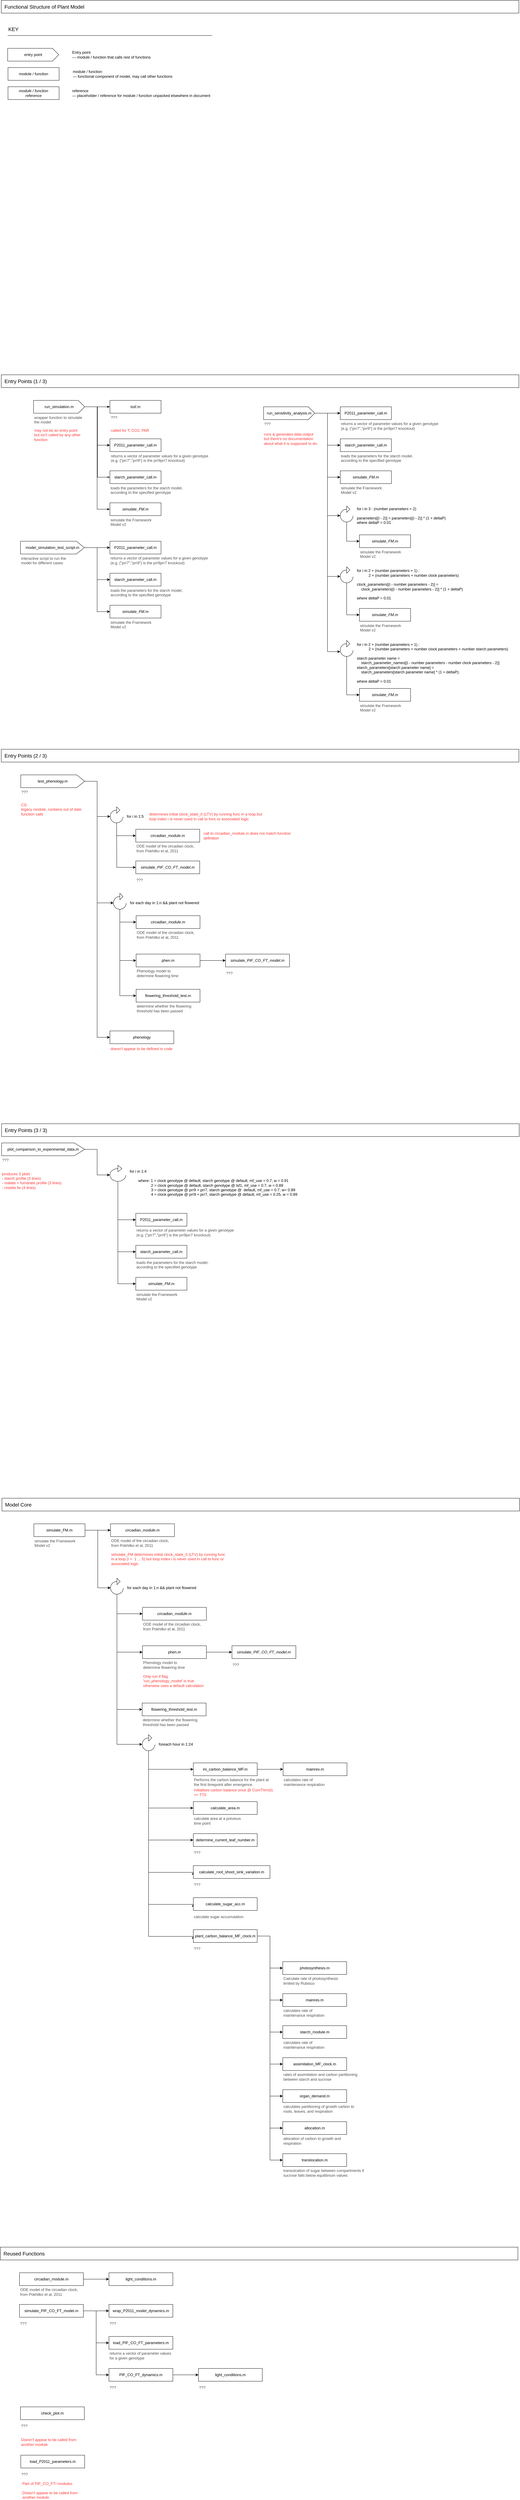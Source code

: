 <mxfile version="24.2.5" type="device">
  <diagram name="Page-1" id="4OQYP99l9z3jyoUwlahB">
    <mxGraphModel dx="1280" dy="1996" grid="1" gridSize="10" guides="1" tooltips="1" connect="1" arrows="1" fold="1" page="1" pageScale="1" pageWidth="1654" pageHeight="1169" math="0" shadow="0">
      <root>
        <mxCell id="0" />
        <mxCell id="1" parent="0" />
        <mxCell id="Ty6IROzU_QYSebtPtgUp-1" value="Entry Points (1 / 3)" style="rounded=0;whiteSpace=wrap;html=1;align=left;fontStyle=0;fontSize=16;spacingLeft=8;" parent="1" vertex="1">
          <mxGeometry x="20" y="20" width="1620" height="40" as="geometry" />
        </mxCell>
        <mxCell id="OyYC3gW6zoi97B_NGa3Y-6" style="edgeStyle=orthogonalEdgeStyle;rounded=0;orthogonalLoop=1;jettySize=auto;html=1;exitX=1;exitY=0.5;exitDx=0;exitDy=0;entryX=0;entryY=0.5;entryDx=0;entryDy=0;endArrow=openThin;endFill=0;" parent="1" source="OyYC3gW6zoi97B_NGa3Y-13" target="OyYC3gW6zoi97B_NGa3Y-2" edge="1">
          <mxGeometry relative="1" as="geometry">
            <Array as="points">
              <mxPoint x="321" y="120" />
              <mxPoint x="321" y="340" />
            </Array>
          </mxGeometry>
        </mxCell>
        <mxCell id="OyYC3gW6zoi97B_NGa3Y-7" style="edgeStyle=orthogonalEdgeStyle;rounded=0;orthogonalLoop=1;jettySize=auto;html=1;exitX=1;exitY=0.5;exitDx=0;exitDy=0;entryX=0;entryY=0.5;entryDx=0;entryDy=0;endArrow=classicThin;endFill=1;" parent="1" source="OyYC3gW6zoi97B_NGa3Y-13" target="OyYC3gW6zoi97B_NGa3Y-3" edge="1">
          <mxGeometry relative="1" as="geometry" />
        </mxCell>
        <mxCell id="OyYC3gW6zoi97B_NGa3Y-8" style="edgeStyle=orthogonalEdgeStyle;rounded=0;orthogonalLoop=1;jettySize=auto;html=1;exitX=1;exitY=0.5;exitDx=0;exitDy=0;entryX=0;entryY=0.5;entryDx=0;entryDy=0;endArrow=classicThin;endFill=1;" parent="1" source="OyYC3gW6zoi97B_NGa3Y-13" target="OyYC3gW6zoi97B_NGa3Y-4" edge="1">
          <mxGeometry relative="1" as="geometry">
            <Array as="points">
              <mxPoint x="320" y="120" />
              <mxPoint x="320" y="440" />
            </Array>
          </mxGeometry>
        </mxCell>
        <mxCell id="OyYC3gW6zoi97B_NGa3Y-2" value="starch_parameter_call.m" style="rounded=0;whiteSpace=wrap;html=1;" parent="1" vertex="1">
          <mxGeometry x="360" y="320" width="160" height="40" as="geometry" />
        </mxCell>
        <mxCell id="OyYC3gW6zoi97B_NGa3Y-3" value="issf.m" style="rounded=0;whiteSpace=wrap;html=1;" parent="1" vertex="1">
          <mxGeometry x="360" y="100" width="160" height="40" as="geometry" />
        </mxCell>
        <mxCell id="OyYC3gW6zoi97B_NGa3Y-4" value="simulate_FM.m" style="rounded=0;whiteSpace=wrap;html=1;fontStyle=2" parent="1" vertex="1">
          <mxGeometry x="360" y="420" width="160" height="40" as="geometry" />
        </mxCell>
        <mxCell id="OyYC3gW6zoi97B_NGa3Y-9" style="edgeStyle=orthogonalEdgeStyle;rounded=0;orthogonalLoop=1;jettySize=auto;html=1;exitX=1;exitY=0.5;exitDx=0;exitDy=0;entryX=0;entryY=0.5;entryDx=0;entryDy=0;" parent="1" source="OyYC3gW6zoi97B_NGa3Y-12" target="OyYC3gW6zoi97B_NGa3Y-42" edge="1">
          <mxGeometry relative="1" as="geometry" />
        </mxCell>
        <mxCell id="OyYC3gW6zoi97B_NGa3Y-49" style="edgeStyle=orthogonalEdgeStyle;rounded=0;orthogonalLoop=1;jettySize=auto;html=1;exitX=1;exitY=0.5;exitDx=0;exitDy=0;entryX=0;entryY=0.5;entryDx=0;entryDy=0;" parent="1" source="OyYC3gW6zoi97B_NGa3Y-12" target="OyYC3gW6zoi97B_NGa3Y-48" edge="1">
          <mxGeometry relative="1" as="geometry">
            <Array as="points">
              <mxPoint x="1041" y="140" />
              <mxPoint x="1041" y="340" />
            </Array>
          </mxGeometry>
        </mxCell>
        <mxCell id="OyYC3gW6zoi97B_NGa3Y-50" style="edgeStyle=orthogonalEdgeStyle;rounded=0;orthogonalLoop=1;jettySize=auto;html=1;exitX=1;exitY=0.5;exitDx=0;exitDy=0;entryX=0;entryY=0.5;entryDx=0;entryDy=0;" parent="1" source="OyYC3gW6zoi97B_NGa3Y-12" target="OyYC3gW6zoi97B_NGa3Y-44" edge="1">
          <mxGeometry relative="1" as="geometry" />
        </mxCell>
        <mxCell id="Ty6IROzU_QYSebtPtgUp-19" style="edgeStyle=orthogonalEdgeStyle;rounded=0;orthogonalLoop=1;jettySize=auto;html=1;exitX=1;exitY=0.5;exitDx=0;exitDy=0;" parent="1" source="OyYC3gW6zoi97B_NGa3Y-12" target="Ty6IROzU_QYSebtPtgUp-15" edge="1">
          <mxGeometry relative="1" as="geometry">
            <Array as="points">
              <mxPoint x="1041" y="140" />
              <mxPoint x="1041" y="460" />
            </Array>
          </mxGeometry>
        </mxCell>
        <mxCell id="Ty6IROzU_QYSebtPtgUp-32" style="edgeStyle=orthogonalEdgeStyle;rounded=0;orthogonalLoop=1;jettySize=auto;html=1;exitX=1;exitY=0.5;exitDx=0;exitDy=0;" parent="1" source="OyYC3gW6zoi97B_NGa3Y-12" target="Ty6IROzU_QYSebtPtgUp-29" edge="1">
          <mxGeometry relative="1" as="geometry">
            <Array as="points">
              <mxPoint x="1041" y="140" />
              <mxPoint x="1041" y="650" />
            </Array>
          </mxGeometry>
        </mxCell>
        <mxCell id="OyYC3gW6zoi97B_NGa3Y-12" value="run_sensitivity_analysis.m" style="shape=stencil(tZTdjsIgEIWfhtsNFPV+w+p7YB23RIQGWF3f3mmhG0lt1582aZrMOfSb0wxAuPCVrIEUtCL8ixQFoxTfWJ9TvUq19DWUIYon6ZTcaoiOD84e4Kx2ITGUqcCp0Lh8TegnrmkeLkprDEKUNT5zbnyESWXwW/obYan9Jatq5B8hgEsho0qKzePYj+U8YDZT3hzbpZ8873TgPDGba3CTgdnrWC5QGdrcXGxlefh29sfs7oapZXNwekZnH+0J/jkO93+zA2hlbgBs8T5ilSOWE8T4u3eegbyEKLX1MLI3UO9NpFUHxsjF3joYme9eaR3vyJGugwva1r0OrRqv7la4Ag==);whiteSpace=wrap;html=1;" parent="1" vertex="1">
          <mxGeometry x="841" y="120" width="160" height="40" as="geometry" />
        </mxCell>
        <mxCell id="Ty6IROzU_QYSebtPtgUp-7" style="edgeStyle=orthogonalEdgeStyle;rounded=0;orthogonalLoop=1;jettySize=auto;html=1;exitX=1;exitY=0.5;exitDx=0;exitDy=0;entryX=0;entryY=0.5;entryDx=0;entryDy=0;" parent="1" source="OyYC3gW6zoi97B_NGa3Y-13" target="4cM30i_C6k8ZRPNzD9nz-3" edge="1">
          <mxGeometry relative="1" as="geometry">
            <Array as="points">
              <mxPoint x="320" y="120" />
              <mxPoint x="320" y="240" />
            </Array>
          </mxGeometry>
        </mxCell>
        <mxCell id="OyYC3gW6zoi97B_NGa3Y-13" value="run_simulation.m" style="shape=stencil(tZTdjsIgEIWfhtsNFPV+w+p7YB23RIQGWF3f3mmhG0lt1582aZrMOfSb0wxAuPCVrIEUtCL8ixQFoxTfWJ9TvUq19DWUIYon6ZTcaoiOD84e4Kx2ITGUqcCp0Lh8TegnrmkeLkprDEKUNT5zbnyESWXwW/obYan9Jatq5B8hgEsho0qKzePYj+U8YDZT3hzbpZ8873TgPDGba3CTgdnrWC5QGdrcXGxlefh29sfs7oapZXNwekZnH+0J/jkO93+zA2hlbgBs8T5ilSOWE8T4u3eegbyEKLX1MLI3UO9NpFUHxsjF3joYme9eaR3vyJGugwva1r0OrRqv7la4Ag==);whiteSpace=wrap;html=1;" parent="1" vertex="1">
          <mxGeometry x="121" y="100" width="160" height="40" as="geometry" />
        </mxCell>
        <mxCell id="OyYC3gW6zoi97B_NGa3Y-14" value="circadian_module.m" style="rounded=0;whiteSpace=wrap;html=1;fontStyle=2" parent="1" vertex="1">
          <mxGeometry x="362" y="3610" width="200" height="40" as="geometry" />
        </mxCell>
        <mxCell id="OyYC3gW6zoi97B_NGa3Y-23" style="edgeStyle=orthogonalEdgeStyle;rounded=0;orthogonalLoop=1;jettySize=auto;html=1;exitX=1;exitY=0.5;exitDx=0;exitDy=0;entryX=0;entryY=0.5;entryDx=0;entryDy=0;" parent="1" source="OyYC3gW6zoi97B_NGa3Y-16" target="OyYC3gW6zoi97B_NGa3Y-18" edge="1">
          <mxGeometry relative="1" as="geometry" />
        </mxCell>
        <mxCell id="OyYC3gW6zoi97B_NGa3Y-16" value="phen.m" style="rounded=0;whiteSpace=wrap;html=1;" parent="1" vertex="1">
          <mxGeometry x="462" y="3991" width="200" height="40" as="geometry" />
        </mxCell>
        <mxCell id="OyYC3gW6zoi97B_NGa3Y-18" value="simulate_PIF_CO_FT_model.m" style="rounded=0;whiteSpace=wrap;html=1;fontStyle=2" parent="1" vertex="1">
          <mxGeometry x="742" y="3991" width="200" height="40" as="geometry" />
        </mxCell>
        <mxCell id="OyYC3gW6zoi97B_NGa3Y-29" value="Phenology model to determine flowering time" style="text;html=1;align=left;verticalAlign=middle;whiteSpace=wrap;rounded=0;fontColor=#4D4D4D;" parent="1" vertex="1">
          <mxGeometry x="462" y="4031" width="160" height="40" as="geometry" />
        </mxCell>
        <mxCell id="OyYC3gW6zoi97B_NGa3Y-30" value="???" style="text;html=1;align=left;verticalAlign=middle;whiteSpace=wrap;rounded=0;fontColor=#4D4D4D;" parent="1" vertex="1">
          <mxGeometry x="742" y="4031" width="160" height="40" as="geometry" />
        </mxCell>
        <mxCell id="OyYC3gW6zoi97B_NGa3Y-35" value="simulate the Framework Model v2" style="text;html=1;align=left;verticalAlign=top;whiteSpace=wrap;rounded=0;fontColor=#4D4D4D;" parent="1" vertex="1">
          <mxGeometry x="360" y="460" width="160" height="40" as="geometry" />
        </mxCell>
        <mxCell id="OyYC3gW6zoi97B_NGa3Y-36" value="ODE model of the circadian clock, from Pokhilko et al, 2011" style="text;html=1;align=left;verticalAlign=middle;whiteSpace=wrap;rounded=0;fontColor=#4D4D4D;" parent="1" vertex="1">
          <mxGeometry x="362" y="3650" width="200" height="40" as="geometry" />
        </mxCell>
        <mxCell id="OyYC3gW6zoi97B_NGa3Y-38" value="???" style="text;html=1;align=left;verticalAlign=top;whiteSpace=wrap;rounded=0;fontColor=#4D4D4D;" parent="1" vertex="1">
          <mxGeometry x="841" y="160" width="160" height="40" as="geometry" />
        </mxCell>
        <mxCell id="OyYC3gW6zoi97B_NGa3Y-39" value="wrapper function to simulate the model" style="text;html=1;align=left;verticalAlign=top;whiteSpace=wrap;rounded=0;fontColor=#4D4D4D;" parent="1" vertex="1">
          <mxGeometry x="121" y="140" width="160" height="40" as="geometry" />
        </mxCell>
        <mxCell id="OyYC3gW6zoi97B_NGa3Y-40" value="loads the parameters for the starch model, according to the specified genotype" style="text;html=1;align=left;verticalAlign=top;whiteSpace=wrap;rounded=0;fontColor=#4D4D4D;" parent="1" vertex="1">
          <mxGeometry x="1081" y="260" width="240" height="40" as="geometry" />
        </mxCell>
        <mxCell id="OyYC3gW6zoi97B_NGa3Y-41" value="returns a vector of parameter values for a given genotype (e.g. {&quot;prr7&quot;,&quot;prr9&quot;} is the prr9prr7 knockout)" style="text;html=1;align=left;verticalAlign=middle;whiteSpace=wrap;rounded=0;fontColor=#4D4D4D;" parent="1" vertex="1">
          <mxGeometry x="1081" y="160" width="320" height="40" as="geometry" />
        </mxCell>
        <mxCell id="OyYC3gW6zoi97B_NGa3Y-42" value="P2011_parameter_call.m" style="rounded=0;whiteSpace=wrap;html=1;" parent="1" vertex="1">
          <mxGeometry x="1081" y="120" width="160" height="40" as="geometry" />
        </mxCell>
        <mxCell id="OyYC3gW6zoi97B_NGa3Y-43" value="returns a vector of parameter values for a given genotype (e.g. {&quot;prr7&quot;,&quot;prr9&quot;} is the prr9prr7 knockout)" style="text;html=1;align=left;verticalAlign=top;whiteSpace=wrap;rounded=0;fontColor=#4D4D4D;" parent="1" vertex="1">
          <mxGeometry x="361" y="260" width="320" height="40" as="geometry" />
        </mxCell>
        <mxCell id="OyYC3gW6zoi97B_NGa3Y-44" value="starch_parameter_call.m" style="rounded=0;whiteSpace=wrap;html=1;" parent="1" vertex="1">
          <mxGeometry x="1081" y="220" width="160" height="40" as="geometry" />
        </mxCell>
        <mxCell id="OyYC3gW6zoi97B_NGa3Y-46" value="loads the parameters for the starch model, according to the specified genotype" style="text;html=1;align=left;verticalAlign=top;whiteSpace=wrap;rounded=0;fontColor=#4D4D4D;" parent="1" vertex="1">
          <mxGeometry x="360" y="360" width="240" height="40" as="geometry" />
        </mxCell>
        <mxCell id="OyYC3gW6zoi97B_NGa3Y-47" value="simulate the Framework Model v2" style="text;html=1;align=left;verticalAlign=top;whiteSpace=wrap;rounded=0;fontColor=#4D4D4D;" parent="1" vertex="1">
          <mxGeometry x="1081" y="360" width="160" height="40" as="geometry" />
        </mxCell>
        <mxCell id="OyYC3gW6zoi97B_NGa3Y-48" value="simulate_FM.m" style="rounded=0;whiteSpace=wrap;html=1;fontStyle=2" parent="1" vertex="1">
          <mxGeometry x="1081" y="320" width="160" height="40" as="geometry" />
        </mxCell>
        <mxCell id="OyYC3gW6zoi97B_NGa3Y-59" style="edgeStyle=orthogonalEdgeStyle;rounded=0;orthogonalLoop=1;jettySize=auto;html=1;exitX=1;exitY=0.5;exitDx=0;exitDy=0;entryX=0;entryY=0.5;entryDx=0;entryDy=0;" parent="1" source="OyYC3gW6zoi97B_NGa3Y-51" target="OyYC3gW6zoi97B_NGa3Y-53" edge="1">
          <mxGeometry relative="1" as="geometry" />
        </mxCell>
        <mxCell id="OyYC3gW6zoi97B_NGa3Y-60" style="edgeStyle=orthogonalEdgeStyle;rounded=0;orthogonalLoop=1;jettySize=auto;html=1;exitX=1;exitY=0.5;exitDx=0;exitDy=0;entryX=0;entryY=0.5;entryDx=0;entryDy=0;" parent="1" source="OyYC3gW6zoi97B_NGa3Y-51" target="OyYC3gW6zoi97B_NGa3Y-55" edge="1">
          <mxGeometry relative="1" as="geometry" />
        </mxCell>
        <mxCell id="OyYC3gW6zoi97B_NGa3Y-61" style="edgeStyle=orthogonalEdgeStyle;rounded=0;orthogonalLoop=1;jettySize=auto;html=1;exitX=1;exitY=0.5;exitDx=0;exitDy=0;entryX=0;entryY=0.5;entryDx=0;entryDy=0;" parent="1" source="OyYC3gW6zoi97B_NGa3Y-51" target="OyYC3gW6zoi97B_NGa3Y-57" edge="1">
          <mxGeometry relative="1" as="geometry" />
        </mxCell>
        <mxCell id="OyYC3gW6zoi97B_NGa3Y-51" value="model_simulation_test_script.m" style="shape=stencil(tZTdjsIgEIWfhtsNFPV+w+p7YB23RIQGWF3f3mmhG0lt1582aZrMOfSb0wxAuPCVrIEUtCL8ixQFoxTfWJ9TvUq19DWUIYon6ZTcaoiOD84e4Kx2ITGUqcCp0Lh8TegnrmkeLkprDEKUNT5zbnyESWXwW/obYan9Jatq5B8hgEsho0qKzePYj+U8YDZT3hzbpZ8873TgPDGba3CTgdnrWC5QGdrcXGxlefh29sfs7oapZXNwekZnH+0J/jkO93+zA2hlbgBs8T5ilSOWE8T4u3eegbyEKLX1MLI3UO9NpFUHxsjF3joYme9eaR3vyJGugwva1r0OrRqv7la4Ag==);whiteSpace=wrap;html=1;" parent="1" vertex="1">
          <mxGeometry x="80" y="540" width="200" height="40" as="geometry" />
        </mxCell>
        <mxCell id="OyYC3gW6zoi97B_NGa3Y-52" value="interactive script to run the model for different cases" style="text;html=1;align=left;verticalAlign=top;whiteSpace=wrap;rounded=0;fontColor=#4D4D4D;" parent="1" vertex="1">
          <mxGeometry x="80" y="580" width="160" height="40" as="geometry" />
        </mxCell>
        <mxCell id="OyYC3gW6zoi97B_NGa3Y-53" value="P2011_parameter_call.m" style="rounded=0;whiteSpace=wrap;html=1;" parent="1" vertex="1">
          <mxGeometry x="360" y="540" width="160" height="40" as="geometry" />
        </mxCell>
        <mxCell id="OyYC3gW6zoi97B_NGa3Y-54" value="returns a vector of parameter values for a given genotype (e.g. {&quot;prr7&quot;,&quot;prr9&quot;} is the prr9prr7 knockout)" style="text;html=1;align=left;verticalAlign=middle;whiteSpace=wrap;rounded=0;fontColor=#4D4D4D;" parent="1" vertex="1">
          <mxGeometry x="360" y="580" width="320" height="40" as="geometry" />
        </mxCell>
        <mxCell id="OyYC3gW6zoi97B_NGa3Y-55" value="starch_parameter_call.m" style="rounded=0;whiteSpace=wrap;html=1;" parent="1" vertex="1">
          <mxGeometry x="360" y="640" width="160" height="40" as="geometry" />
        </mxCell>
        <mxCell id="OyYC3gW6zoi97B_NGa3Y-56" value="loads the parameters for the starch model, according to the specified genotype" style="text;html=1;align=left;verticalAlign=top;whiteSpace=wrap;rounded=0;fontColor=#4D4D4D;" parent="1" vertex="1">
          <mxGeometry x="360" y="680" width="240" height="40" as="geometry" />
        </mxCell>
        <mxCell id="OyYC3gW6zoi97B_NGa3Y-57" value="simulate_FM.m" style="rounded=0;whiteSpace=wrap;html=1;fontStyle=2" parent="1" vertex="1">
          <mxGeometry x="360" y="740" width="160" height="40" as="geometry" />
        </mxCell>
        <mxCell id="OyYC3gW6zoi97B_NGa3Y-58" value="simulate the Framework Model v2" style="text;html=1;align=left;verticalAlign=top;whiteSpace=wrap;rounded=0;fontColor=#4D4D4D;" parent="1" vertex="1">
          <mxGeometry x="360" y="780" width="160" height="40" as="geometry" />
        </mxCell>
        <mxCell id="OyYC3gW6zoi97B_NGa3Y-67" style="edgeStyle=orthogonalEdgeStyle;rounded=0;orthogonalLoop=1;jettySize=auto;html=1;exitX=1;exitY=0.5;exitDx=0;exitDy=0;entryX=0;entryY=0.5;entryDx=0;entryDy=0;" parent="1" source="OyYC3gW6zoi97B_NGa3Y-62" target="OyYC3gW6zoi97B_NGa3Y-14" edge="1">
          <mxGeometry relative="1" as="geometry" />
        </mxCell>
        <mxCell id="OyYC3gW6zoi97B_NGa3Y-69" style="edgeStyle=orthogonalEdgeStyle;rounded=0;orthogonalLoop=1;jettySize=auto;html=1;entryX=0;entryY=0.5;entryDx=0;entryDy=0;" parent="1" source="QBO8LM26LkIvInR4Ni3u-11" target="OyYC3gW6zoi97B_NGa3Y-16" edge="1">
          <mxGeometry relative="1" as="geometry">
            <Array as="points">
              <mxPoint x="382" y="4011" />
            </Array>
          </mxGeometry>
        </mxCell>
        <mxCell id="OyYC3gW6zoi97B_NGa3Y-72" style="edgeStyle=orthogonalEdgeStyle;rounded=0;orthogonalLoop=1;jettySize=auto;html=1;entryX=0;entryY=0.5;entryDx=0;entryDy=0;" parent="1" source="QBO8LM26LkIvInR4Ni3u-16" target="OyYC3gW6zoi97B_NGa3Y-71" edge="1">
          <mxGeometry relative="1" as="geometry">
            <Array as="points">
              <mxPoint x="481" y="4498" />
            </Array>
          </mxGeometry>
        </mxCell>
        <mxCell id="OyYC3gW6zoi97B_NGa3Y-77" style="edgeStyle=orthogonalEdgeStyle;rounded=0;orthogonalLoop=1;jettySize=auto;html=1;entryX=0;entryY=0.5;entryDx=0;entryDy=0;" parent="1" source="QBO8LM26LkIvInR4Ni3u-16" target="OyYC3gW6zoi97B_NGa3Y-73" edge="1">
          <mxGeometry relative="1" as="geometry">
            <mxPoint x="271" y="4169" as="sourcePoint" />
            <Array as="points">
              <mxPoint x="481" y="4598" />
            </Array>
          </mxGeometry>
        </mxCell>
        <mxCell id="OyYC3gW6zoi97B_NGa3Y-78" style="edgeStyle=orthogonalEdgeStyle;rounded=0;orthogonalLoop=1;jettySize=auto;html=1;entryX=0;entryY=0.5;entryDx=0;entryDy=0;" parent="1" source="QBO8LM26LkIvInR4Ni3u-16" target="OyYC3gW6zoi97B_NGa3Y-75" edge="1">
          <mxGeometry relative="1" as="geometry">
            <Array as="points">
              <mxPoint x="481" y="4699" />
            </Array>
          </mxGeometry>
        </mxCell>
        <mxCell id="OyYC3gW6zoi97B_NGa3Y-81" style="edgeStyle=orthogonalEdgeStyle;rounded=0;orthogonalLoop=1;jettySize=auto;html=1;entryX=0;entryY=0.5;entryDx=0;entryDy=0;" parent="1" source="QBO8LM26LkIvInR4Ni3u-16" target="OyYC3gW6zoi97B_NGa3Y-79" edge="1">
          <mxGeometry relative="1" as="geometry">
            <Array as="points">
              <mxPoint x="481" y="4799" />
            </Array>
          </mxGeometry>
        </mxCell>
        <mxCell id="OyYC3gW6zoi97B_NGa3Y-96" style="edgeStyle=orthogonalEdgeStyle;rounded=0;orthogonalLoop=1;jettySize=auto;html=1;entryX=0;entryY=0.5;entryDx=0;entryDy=0;" parent="1" source="QBO8LM26LkIvInR4Ni3u-16" target="OyYC3gW6zoi97B_NGa3Y-82" edge="1">
          <mxGeometry relative="1" as="geometry">
            <Array as="points">
              <mxPoint x="481" y="4899" />
            </Array>
          </mxGeometry>
        </mxCell>
        <mxCell id="QBO8LM26LkIvInR4Ni3u-4" style="edgeStyle=orthogonalEdgeStyle;rounded=0;orthogonalLoop=1;jettySize=auto;html=1;entryX=0;entryY=0.5;entryDx=0;entryDy=0;" parent="1" source="QBO8LM26LkIvInR4Ni3u-11" target="QBO8LM26LkIvInR4Ni3u-2" edge="1">
          <mxGeometry relative="1" as="geometry">
            <Array as="points">
              <mxPoint x="382" y="4190" />
            </Array>
          </mxGeometry>
        </mxCell>
        <mxCell id="QBO8LM26LkIvInR4Ni3u-6" style="edgeStyle=orthogonalEdgeStyle;rounded=0;orthogonalLoop=1;jettySize=auto;html=1;entryX=0;entryY=0.5;entryDx=0;entryDy=0;" parent="1" source="QBO8LM26LkIvInR4Ni3u-11" target="QBO8LM26LkIvInR4Ni3u-1" edge="1">
          <mxGeometry relative="1" as="geometry">
            <Array as="points">
              <mxPoint x="382" y="3891" />
            </Array>
          </mxGeometry>
        </mxCell>
        <mxCell id="QBO8LM26LkIvInR4Ni3u-20" style="edgeStyle=orthogonalEdgeStyle;rounded=0;orthogonalLoop=1;jettySize=auto;html=1;exitX=1;exitY=0.5;exitDx=0;exitDy=0;" parent="1" source="OyYC3gW6zoi97B_NGa3Y-62" target="QBO8LM26LkIvInR4Ni3u-11" edge="1">
          <mxGeometry relative="1" as="geometry">
            <Array as="points">
              <mxPoint x="322" y="3630" />
              <mxPoint x="322" y="3810" />
            </Array>
          </mxGeometry>
        </mxCell>
        <mxCell id="OyYC3gW6zoi97B_NGa3Y-62" value="simulate_FM.m" style="rounded=0;whiteSpace=wrap;html=1;" parent="1" vertex="1">
          <mxGeometry x="122" y="3610" width="160" height="40" as="geometry" />
        </mxCell>
        <mxCell id="OyYC3gW6zoi97B_NGa3Y-63" value="simulate the Framework Model v2" style="text;html=1;align=left;verticalAlign=top;whiteSpace=wrap;rounded=0;fontColor=#4D4D4D;" parent="1" vertex="1">
          <mxGeometry x="122" y="3650" width="160" height="40" as="geometry" />
        </mxCell>
        <mxCell id="OyYC3gW6zoi97B_NGa3Y-65" value="Only run if flag &#39;run_phenology_model&#39; is true otherwise uses a default calculation" style="text;html=1;align=left;verticalAlign=middle;whiteSpace=wrap;rounded=0;fontColor=#FF3333;" parent="1" vertex="1">
          <mxGeometry x="462" y="4071" width="200" height="59" as="geometry" />
        </mxCell>
        <mxCell id="OyYC3gW6zoi97B_NGa3Y-66" value="simulate_FM determines initial clock_state_0 (LTV) by running func in a loop (&lt;span style=&quot;background-color: initial;&quot;&gt;i =&amp;nbsp; 1 ... 5) but loop index i is never used in call to func or associated logic&lt;/span&gt;" style="text;html=1;align=left;verticalAlign=middle;whiteSpace=wrap;rounded=0;fontColor=#FF3333;" parent="1" vertex="1">
          <mxGeometry x="362" y="3690" width="360" height="60" as="geometry" />
        </mxCell>
        <mxCell id="OyYC3gW6zoi97B_NGa3Y-70" value="calculate area at a previous time point" style="text;html=1;align=left;verticalAlign=middle;whiteSpace=wrap;rounded=0;fontColor=#4D4D4D;" parent="1" vertex="1">
          <mxGeometry x="621" y="4518" width="160" height="40" as="geometry" />
        </mxCell>
        <mxCell id="OyYC3gW6zoi97B_NGa3Y-71" value="calculate_area.m" style="rounded=0;whiteSpace=wrap;html=1;" parent="1" vertex="1">
          <mxGeometry x="621" y="4478" width="200" height="40" as="geometry" />
        </mxCell>
        <mxCell id="OyYC3gW6zoi97B_NGa3Y-73" value="determine_current_leaf_number.m" style="rounded=0;whiteSpace=wrap;html=1;" parent="1" vertex="1">
          <mxGeometry x="621" y="4578" width="200" height="40" as="geometry" />
        </mxCell>
        <mxCell id="OyYC3gW6zoi97B_NGa3Y-74" value="???" style="text;html=1;align=left;verticalAlign=middle;whiteSpace=wrap;rounded=0;fontColor=#4D4D4D;" parent="1" vertex="1">
          <mxGeometry x="621" y="4618" width="160" height="40" as="geometry" />
        </mxCell>
        <mxCell id="OyYC3gW6zoi97B_NGa3Y-75" value="calculate_root_shoot_sink_variation.m" style="rounded=0;whiteSpace=wrap;html=1;" parent="1" vertex="1">
          <mxGeometry x="621" y="4678" width="240" height="40" as="geometry" />
        </mxCell>
        <mxCell id="OyYC3gW6zoi97B_NGa3Y-76" value="???" style="text;html=1;align=left;verticalAlign=middle;whiteSpace=wrap;rounded=0;fontColor=#4D4D4D;" parent="1" vertex="1">
          <mxGeometry x="621" y="4718" width="160" height="40" as="geometry" />
        </mxCell>
        <mxCell id="OyYC3gW6zoi97B_NGa3Y-79" value="&lt;font style=&quot;font-size: 12px;&quot;&gt;&lt;span style=&quot;white-space: pre; text-align: start; background-color: initial;&quot;&gt;&lt;font style=&quot;font-size: 12px;&quot; face=&quot;Helvetica&quot;&gt;calculate_sugar_acc&lt;/font&gt;&lt;/span&gt;.m&lt;/font&gt;" style="rounded=0;whiteSpace=wrap;html=1;" parent="1" vertex="1">
          <mxGeometry x="621" y="4778" width="200" height="40" as="geometry" />
        </mxCell>
        <mxCell id="OyYC3gW6zoi97B_NGa3Y-80" value="calculate sugar accumulation" style="text;html=1;align=left;verticalAlign=middle;whiteSpace=wrap;rounded=0;fontColor=#4D4D4D;" parent="1" vertex="1">
          <mxGeometry x="621" y="4818" width="160" height="40" as="geometry" />
        </mxCell>
        <mxCell id="OyYC3gW6zoi97B_NGa3Y-86" style="edgeStyle=orthogonalEdgeStyle;rounded=0;orthogonalLoop=1;jettySize=auto;html=1;exitX=1;exitY=0.5;exitDx=0;exitDy=0;entryX=0;entryY=0.5;entryDx=0;entryDy=0;" parent="1" source="OyYC3gW6zoi97B_NGa3Y-82" target="OyYC3gW6zoi97B_NGa3Y-84" edge="1">
          <mxGeometry relative="1" as="geometry" />
        </mxCell>
        <mxCell id="OyYC3gW6zoi97B_NGa3Y-89" style="edgeStyle=orthogonalEdgeStyle;rounded=0;orthogonalLoop=1;jettySize=auto;html=1;exitX=1;exitY=0.5;exitDx=0;exitDy=0;entryX=0;entryY=0.5;entryDx=0;entryDy=0;" parent="1" source="OyYC3gW6zoi97B_NGa3Y-82" target="OyYC3gW6zoi97B_NGa3Y-87" edge="1">
          <mxGeometry relative="1" as="geometry" />
        </mxCell>
        <mxCell id="OyYC3gW6zoi97B_NGa3Y-94" style="edgeStyle=orthogonalEdgeStyle;rounded=0;orthogonalLoop=1;jettySize=auto;html=1;exitX=1;exitY=0.5;exitDx=0;exitDy=0;entryX=0;entryY=0.5;entryDx=0;entryDy=0;" parent="1" source="OyYC3gW6zoi97B_NGa3Y-82" target="OyYC3gW6zoi97B_NGa3Y-90" edge="1">
          <mxGeometry relative="1" as="geometry" />
        </mxCell>
        <mxCell id="OyYC3gW6zoi97B_NGa3Y-95" style="edgeStyle=orthogonalEdgeStyle;rounded=0;orthogonalLoop=1;jettySize=auto;html=1;exitX=1;exitY=0.5;exitDx=0;exitDy=0;entryX=0;entryY=0.5;entryDx=0;entryDy=0;" parent="1" source="OyYC3gW6zoi97B_NGa3Y-82" target="OyYC3gW6zoi97B_NGa3Y-93" edge="1">
          <mxGeometry relative="1" as="geometry" />
        </mxCell>
        <mxCell id="OyYC3gW6zoi97B_NGa3Y-99" style="edgeStyle=orthogonalEdgeStyle;rounded=0;orthogonalLoop=1;jettySize=auto;html=1;exitX=1;exitY=0.5;exitDx=0;exitDy=0;entryX=0;entryY=0.5;entryDx=0;entryDy=0;" parent="1" source="OyYC3gW6zoi97B_NGa3Y-82" target="OyYC3gW6zoi97B_NGa3Y-97" edge="1">
          <mxGeometry relative="1" as="geometry" />
        </mxCell>
        <mxCell id="OyYC3gW6zoi97B_NGa3Y-102" style="edgeStyle=orthogonalEdgeStyle;rounded=0;orthogonalLoop=1;jettySize=auto;html=1;exitX=1;exitY=0.5;exitDx=0;exitDy=0;entryX=0;entryY=0.5;entryDx=0;entryDy=0;" parent="1" source="OyYC3gW6zoi97B_NGa3Y-82" target="OyYC3gW6zoi97B_NGa3Y-100" edge="1">
          <mxGeometry relative="1" as="geometry" />
        </mxCell>
        <mxCell id="OyYC3gW6zoi97B_NGa3Y-105" style="edgeStyle=orthogonalEdgeStyle;rounded=0;orthogonalLoop=1;jettySize=auto;html=1;exitX=1;exitY=0.5;exitDx=0;exitDy=0;entryX=0;entryY=0.5;entryDx=0;entryDy=0;" parent="1" source="OyYC3gW6zoi97B_NGa3Y-82" target="OyYC3gW6zoi97B_NGa3Y-103" edge="1">
          <mxGeometry relative="1" as="geometry" />
        </mxCell>
        <mxCell id="OyYC3gW6zoi97B_NGa3Y-82" value="plant_carbon_balance_MF_clock.m" style="rounded=0;whiteSpace=wrap;html=1;" parent="1" vertex="1">
          <mxGeometry x="621" y="4878" width="200" height="40" as="geometry" />
        </mxCell>
        <mxCell id="OyYC3gW6zoi97B_NGa3Y-83" value="???" style="text;html=1;align=left;verticalAlign=middle;whiteSpace=wrap;rounded=0;fontColor=#4D4D4D;" parent="1" vertex="1">
          <mxGeometry x="621" y="4918" width="160" height="40" as="geometry" />
        </mxCell>
        <mxCell id="OyYC3gW6zoi97B_NGa3Y-84" value="photosynthesis.m" style="rounded=0;whiteSpace=wrap;html=1;" parent="1" vertex="1">
          <mxGeometry x="901" y="4978" width="200" height="40" as="geometry" />
        </mxCell>
        <mxCell id="OyYC3gW6zoi97B_NGa3Y-85" value="Calculate rate of photosynthesis limited by Rubisco" style="text;html=1;align=left;verticalAlign=middle;whiteSpace=wrap;rounded=0;fontColor=#4D4D4D;" parent="1" vertex="1">
          <mxGeometry x="901" y="5018" width="200" height="40" as="geometry" />
        </mxCell>
        <mxCell id="OyYC3gW6zoi97B_NGa3Y-87" value="mainres.m" style="rounded=0;whiteSpace=wrap;html=1;" parent="1" vertex="1">
          <mxGeometry x="901" y="5078" width="200" height="40" as="geometry" />
        </mxCell>
        <mxCell id="OyYC3gW6zoi97B_NGa3Y-88" value="calculates rate of maintenance respiration" style="text;html=1;align=left;verticalAlign=middle;whiteSpace=wrap;rounded=0;fontColor=#4D4D4D;" parent="1" vertex="1">
          <mxGeometry x="901" y="5118" width="160" height="40" as="geometry" />
        </mxCell>
        <mxCell id="OyYC3gW6zoi97B_NGa3Y-90" value="starch_module.m" style="rounded=0;whiteSpace=wrap;html=1;" parent="1" vertex="1">
          <mxGeometry x="901" y="5178" width="200" height="40" as="geometry" />
        </mxCell>
        <mxCell id="OyYC3gW6zoi97B_NGa3Y-91" value="calculates rate of maintenance respiration" style="text;html=1;align=left;verticalAlign=middle;whiteSpace=wrap;rounded=0;fontColor=#4D4D4D;" parent="1" vertex="1">
          <mxGeometry x="901" y="5218" width="160" height="40" as="geometry" />
        </mxCell>
        <mxCell id="OyYC3gW6zoi97B_NGa3Y-92" value="rates of assimilation and carbon partitioning between starch and sucrose" style="text;html=1;align=left;verticalAlign=middle;whiteSpace=wrap;rounded=0;fontColor=#4D4D4D;" parent="1" vertex="1">
          <mxGeometry x="901" y="5318" width="240" height="40" as="geometry" />
        </mxCell>
        <mxCell id="OyYC3gW6zoi97B_NGa3Y-93" value="assimilation_MF_clock.m" style="rounded=0;whiteSpace=wrap;html=1;" parent="1" vertex="1">
          <mxGeometry x="901" y="5278" width="200" height="40" as="geometry" />
        </mxCell>
        <mxCell id="OyYC3gW6zoi97B_NGa3Y-97" value="organ_demand.m" style="rounded=0;whiteSpace=wrap;html=1;" parent="1" vertex="1">
          <mxGeometry x="901" y="5378" width="200" height="40" as="geometry" />
        </mxCell>
        <mxCell id="OyYC3gW6zoi97B_NGa3Y-98" value="calculates partitioning of growth carbon to roots, leaves, and respiration" style="text;html=1;align=left;verticalAlign=middle;whiteSpace=wrap;rounded=0;fontColor=#4D4D4D;" parent="1" vertex="1">
          <mxGeometry x="901" y="5418" width="240" height="40" as="geometry" />
        </mxCell>
        <mxCell id="OyYC3gW6zoi97B_NGa3Y-100" value="allocation.m" style="rounded=0;whiteSpace=wrap;html=1;" parent="1" vertex="1">
          <mxGeometry x="901" y="5478" width="200" height="40" as="geometry" />
        </mxCell>
        <mxCell id="OyYC3gW6zoi97B_NGa3Y-101" value="allocation of carbon to growth and respiration" style="text;html=1;align=left;verticalAlign=middle;whiteSpace=wrap;rounded=0;fontColor=#4D4D4D;" parent="1" vertex="1">
          <mxGeometry x="901" y="5518" width="240" height="40" as="geometry" />
        </mxCell>
        <mxCell id="OyYC3gW6zoi97B_NGa3Y-103" value="translocation.m" style="rounded=0;whiteSpace=wrap;html=1;" parent="1" vertex="1">
          <mxGeometry x="901" y="5578" width="200" height="40" as="geometry" />
        </mxCell>
        <mxCell id="OyYC3gW6zoi97B_NGa3Y-104" value="transolcation of sugar between compartments if sucrose falls below equilibrium values" style="text;html=1;align=left;verticalAlign=middle;whiteSpace=wrap;rounded=0;fontColor=#4D4D4D;" parent="1" vertex="1">
          <mxGeometry x="901" y="5618" width="280" height="40" as="geometry" />
        </mxCell>
        <mxCell id="QBO8LM26LkIvInR4Ni3u-1" value="circadian_module.m" style="rounded=0;whiteSpace=wrap;html=1;fontStyle=2" parent="1" vertex="1">
          <mxGeometry x="462" y="3871" width="200" height="40" as="geometry" />
        </mxCell>
        <mxCell id="QBO8LM26LkIvInR4Ni3u-2" value="flowering_threshold_test.m" style="rounded=0;whiteSpace=wrap;html=1;" parent="1" vertex="1">
          <mxGeometry x="461" y="4170" width="200" height="40" as="geometry" />
        </mxCell>
        <mxCell id="QBO8LM26LkIvInR4Ni3u-3" value="determine whether the flowering threshold has been passed" style="text;html=1;align=left;verticalAlign=middle;whiteSpace=wrap;rounded=0;fontColor=#4D4D4D;" parent="1" vertex="1">
          <mxGeometry x="461" y="4210" width="200" height="40" as="geometry" />
        </mxCell>
        <mxCell id="QBO8LM26LkIvInR4Ni3u-5" value="ODE model of the circadian clock, from Pokhilko et al, 2011" style="text;html=1;align=left;verticalAlign=middle;whiteSpace=wrap;rounded=0;fontColor=#4D4D4D;" parent="1" vertex="1">
          <mxGeometry x="462" y="3911" width="200" height="40" as="geometry" />
        </mxCell>
        <mxCell id="QBO8LM26LkIvInR4Ni3u-15" value="" style="group" parent="1" vertex="1" connectable="0">
          <mxGeometry x="461" y="4269" width="40" height="50" as="geometry" />
        </mxCell>
        <mxCell id="QBO8LM26LkIvInR4Ni3u-16" value="" style="verticalLabelPosition=bottom;verticalAlign=top;html=1;shape=mxgraph.basic.arc;startAngle=0.256;endAngle=0.002;strokeColor=default;" parent="QBO8LM26LkIvInR4Ni3u-15" vertex="1">
          <mxGeometry y="10" width="40" height="40" as="geometry" />
        </mxCell>
        <mxCell id="QBO8LM26LkIvInR4Ni3u-17" value="" style="triangle;whiteSpace=wrap;html=1;" parent="QBO8LM26LkIvInR4Ni3u-15" vertex="1">
          <mxGeometry x="20" width="10" height="20" as="geometry" />
        </mxCell>
        <mxCell id="QBO8LM26LkIvInR4Ni3u-18" value="foreach hour in 1:24" style="text;html=1;align=left;verticalAlign=middle;whiteSpace=wrap;rounded=0;" parent="1" vertex="1">
          <mxGeometry x="511" y="4279" width="120" height="40" as="geometry" />
        </mxCell>
        <mxCell id="QBO8LM26LkIvInR4Ni3u-19" value="" style="group" parent="1" vertex="1" connectable="0">
          <mxGeometry x="362" y="3780" width="280" height="50" as="geometry" />
        </mxCell>
        <mxCell id="QBO8LM26LkIvInR4Ni3u-13" value="" style="group" parent="QBO8LM26LkIvInR4Ni3u-19" vertex="1" connectable="0">
          <mxGeometry width="40" height="50" as="geometry" />
        </mxCell>
        <mxCell id="QBO8LM26LkIvInR4Ni3u-11" value="" style="verticalLabelPosition=bottom;verticalAlign=top;html=1;shape=mxgraph.basic.arc;startAngle=0.256;endAngle=0.002;strokeColor=default;" parent="QBO8LM26LkIvInR4Ni3u-13" vertex="1">
          <mxGeometry y="10" width="40" height="40" as="geometry" />
        </mxCell>
        <mxCell id="QBO8LM26LkIvInR4Ni3u-12" value="" style="triangle;whiteSpace=wrap;html=1;" parent="QBO8LM26LkIvInR4Ni3u-13" vertex="1">
          <mxGeometry x="20" width="10" height="20" as="geometry" />
        </mxCell>
        <mxCell id="QBO8LM26LkIvInR4Ni3u-14" value="for each day in 1:n &amp;amp;&amp;amp; plant not flowered" style="text;html=1;align=left;verticalAlign=middle;whiteSpace=wrap;rounded=0;" parent="QBO8LM26LkIvInR4Ni3u-19" vertex="1">
          <mxGeometry x="50" y="10" width="230" height="40" as="geometry" />
        </mxCell>
        <mxCell id="QBO8LM26LkIvInR4Ni3u-21" style="edgeStyle=orthogonalEdgeStyle;rounded=0;orthogonalLoop=1;jettySize=auto;html=1;startArrow=classic;startFill=1;endArrow=none;endFill=0;" parent="1" source="QBO8LM26LkIvInR4Ni3u-16" target="QBO8LM26LkIvInR4Ni3u-11" edge="1">
          <mxGeometry relative="1" as="geometry" />
        </mxCell>
        <mxCell id="QBO8LM26LkIvInR4Ni3u-30" style="edgeStyle=orthogonalEdgeStyle;rounded=0;orthogonalLoop=1;jettySize=auto;html=1;exitX=0;exitY=0.5;exitDx=0;exitDy=0;startArrow=classic;startFill=1;endArrow=none;endFill=0;" parent="1" source="QBO8LM26LkIvInR4Ni3u-26" target="QBO8LM26LkIvInR4Ni3u-16" edge="1">
          <mxGeometry relative="1" as="geometry" />
        </mxCell>
        <mxCell id="4cM30i_C6k8ZRPNzD9nz-7" style="edgeStyle=orthogonalEdgeStyle;rounded=0;orthogonalLoop=1;jettySize=auto;html=1;exitX=1;exitY=0.5;exitDx=0;exitDy=0;entryX=0;entryY=0.5;entryDx=0;entryDy=0;" parent="1" source="QBO8LM26LkIvInR4Ni3u-26" target="4cM30i_C6k8ZRPNzD9nz-6" edge="1">
          <mxGeometry relative="1" as="geometry" />
        </mxCell>
        <mxCell id="QBO8LM26LkIvInR4Ni3u-26" value="ini_carbon_balance_MF.m" style="rounded=0;whiteSpace=wrap;html=1;" parent="1" vertex="1">
          <mxGeometry x="621" y="4357" width="200" height="40" as="geometry" />
        </mxCell>
        <mxCell id="QBO8LM26LkIvInR4Ni3u-29" value="Performs the carbon balance for the plant at the first timepoint after emergence." style="text;html=1;align=left;verticalAlign=middle;whiteSpace=wrap;rounded=0;fontColor=#4D4D4D;" parent="1" vertex="1">
          <mxGeometry x="621" y="4397" width="240" height="40" as="geometry" />
        </mxCell>
        <mxCell id="QBO8LM26LkIvInR4Ni3u-31" value="initialises carbon balance once @ CumThrm(t) &amp;gt;= TT0" style="text;html=1;align=left;verticalAlign=middle;whiteSpace=wrap;rounded=0;fontColor=#FF3333;" parent="1" vertex="1">
          <mxGeometry x="621" y="4429" width="260" height="40" as="geometry" />
        </mxCell>
        <mxCell id="QBO8LM26LkIvInR4Ni3u-51" style="edgeStyle=orthogonalEdgeStyle;rounded=0;orthogonalLoop=1;jettySize=auto;html=1;exitX=1;exitY=0.5;exitDx=0;exitDy=0;" parent="1" source="QBO8LM26LkIvInR4Ni3u-52" target="QBO8LM26LkIvInR4Ni3u-56" edge="1">
          <mxGeometry relative="1" as="geometry">
            <Array as="points">
              <mxPoint x="320" y="1290" />
              <mxPoint x="320" y="1400" />
            </Array>
          </mxGeometry>
        </mxCell>
        <mxCell id="QBO8LM26LkIvInR4Ni3u-102" style="edgeStyle=orthogonalEdgeStyle;rounded=0;orthogonalLoop=1;jettySize=auto;html=1;exitX=1;exitY=0.5;exitDx=0;exitDy=0;" parent="1" source="QBO8LM26LkIvInR4Ni3u-52" target="QBO8LM26LkIvInR4Ni3u-99" edge="1">
          <mxGeometry relative="1" as="geometry">
            <Array as="points">
              <mxPoint x="320" y="1290" />
              <mxPoint x="320" y="1670" />
            </Array>
          </mxGeometry>
        </mxCell>
        <mxCell id="QBO8LM26LkIvInR4Ni3u-117" style="edgeStyle=orthogonalEdgeStyle;rounded=0;orthogonalLoop=1;jettySize=auto;html=1;exitX=1;exitY=0.5;exitDx=0;exitDy=0;entryX=0;entryY=0.5;entryDx=0;entryDy=0;" parent="1" source="QBO8LM26LkIvInR4Ni3u-52" target="QBO8LM26LkIvInR4Ni3u-116" edge="1">
          <mxGeometry relative="1" as="geometry">
            <Array as="points">
              <mxPoint x="320" y="1290" />
              <mxPoint x="320" y="2090" />
            </Array>
            <mxPoint x="270" y="2030" as="targetPoint" />
          </mxGeometry>
        </mxCell>
        <mxCell id="QBO8LM26LkIvInR4Ni3u-52" value="test_phenology.m" style="shape=stencil(tZTdjsIgEIWfhtsNFPV+w+p7YB23RIQGWF3f3mmhG0lt1582aZrMOfSb0wxAuPCVrIEUtCL8ixQFoxTfWJ9TvUq19DWUIYon6ZTcaoiOD84e4Kx2ITGUqcCp0Lh8TegnrmkeLkprDEKUNT5zbnyESWXwW/obYan9Jatq5B8hgEsho0qKzePYj+U8YDZT3hzbpZ8873TgPDGba3CTgdnrWC5QGdrcXGxlefh29sfs7oapZXNwekZnH+0J/jkO93+zA2hlbgBs8T5ilSOWE8T4u3eegbyEKLX1MLI3UO9NpFUHxsjF3joYme9eaR3vyJGugwva1r0OrRqv7la4Ag==);whiteSpace=wrap;html=1;" parent="1" vertex="1">
          <mxGeometry x="81" y="1270" width="200" height="40" as="geometry" />
        </mxCell>
        <mxCell id="QBO8LM26LkIvInR4Ni3u-53" value="???" style="text;html=1;align=left;verticalAlign=top;whiteSpace=wrap;rounded=0;fontColor=#4D4D4D;" parent="1" vertex="1">
          <mxGeometry x="81" y="1310" width="160" height="40" as="geometry" />
        </mxCell>
        <mxCell id="QBO8LM26LkIvInR4Ni3u-54" value="" style="group" parent="1" vertex="1" connectable="0">
          <mxGeometry x="361" y="1370" width="280" height="50" as="geometry" />
        </mxCell>
        <mxCell id="QBO8LM26LkIvInR4Ni3u-55" value="" style="group" parent="QBO8LM26LkIvInR4Ni3u-54" vertex="1" connectable="0">
          <mxGeometry width="40" height="50" as="geometry" />
        </mxCell>
        <mxCell id="QBO8LM26LkIvInR4Ni3u-56" value="" style="verticalLabelPosition=bottom;verticalAlign=top;html=1;shape=mxgraph.basic.arc;startAngle=0.256;endAngle=0.002;strokeColor=default;" parent="QBO8LM26LkIvInR4Ni3u-55" vertex="1">
          <mxGeometry y="10" width="40" height="40" as="geometry" />
        </mxCell>
        <mxCell id="QBO8LM26LkIvInR4Ni3u-57" value="" style="triangle;whiteSpace=wrap;html=1;" parent="QBO8LM26LkIvInR4Ni3u-55" vertex="1">
          <mxGeometry x="20" width="10" height="20" as="geometry" />
        </mxCell>
        <mxCell id="QBO8LM26LkIvInR4Ni3u-58" value="for i in 1:5" style="text;html=1;align=left;verticalAlign=middle;whiteSpace=wrap;rounded=0;" parent="QBO8LM26LkIvInR4Ni3u-54" vertex="1">
          <mxGeometry x="50" y="10" width="230" height="40" as="geometry" />
        </mxCell>
        <mxCell id="QBO8LM26LkIvInR4Ni3u-71" style="edgeStyle=orthogonalEdgeStyle;rounded=0;orthogonalLoop=1;jettySize=auto;html=1;exitX=0;exitY=0.5;exitDx=0;exitDy=0;startArrow=classic;startFill=1;endArrow=none;endFill=0;" parent="1" source="QBO8LM26LkIvInR4Ni3u-59" target="QBO8LM26LkIvInR4Ni3u-56" edge="1">
          <mxGeometry relative="1" as="geometry" />
        </mxCell>
        <mxCell id="QBO8LM26LkIvInR4Ni3u-59" value="circadian_module.m" style="rounded=0;whiteSpace=wrap;html=1;fontStyle=2" parent="1" vertex="1">
          <mxGeometry x="441" y="1440" width="200" height="40" as="geometry" />
        </mxCell>
        <mxCell id="QBO8LM26LkIvInR4Ni3u-60" value="ODE model of the circadian clock, from Pokhilko et al, 2011" style="text;html=1;align=left;verticalAlign=middle;whiteSpace=wrap;rounded=0;fontColor=#4D4D4D;" parent="1" vertex="1">
          <mxGeometry x="441" y="1480" width="200" height="40" as="geometry" />
        </mxCell>
        <mxCell id="QBO8LM26LkIvInR4Ni3u-72" style="edgeStyle=orthogonalEdgeStyle;rounded=0;orthogonalLoop=1;jettySize=auto;html=1;exitX=0;exitY=0.5;exitDx=0;exitDy=0;startArrow=classic;startFill=1;endArrow=none;endFill=0;" parent="1" source="QBO8LM26LkIvInR4Ni3u-61" edge="1">
          <mxGeometry relative="1" as="geometry">
            <mxPoint x="381" y="1420" as="targetPoint" />
          </mxGeometry>
        </mxCell>
        <mxCell id="QBO8LM26LkIvInR4Ni3u-61" value="simulate_PIF_CO_FT_model.m" style="rounded=0;whiteSpace=wrap;html=1;fontStyle=2" parent="1" vertex="1">
          <mxGeometry x="441" y="1539" width="200" height="40" as="geometry" />
        </mxCell>
        <mxCell id="QBO8LM26LkIvInR4Ni3u-62" value="???" style="text;html=1;align=left;verticalAlign=middle;whiteSpace=wrap;rounded=0;fontColor=#4D4D4D;" parent="1" vertex="1">
          <mxGeometry x="441" y="1579" width="160" height="40" as="geometry" />
        </mxCell>
        <mxCell id="QBO8LM26LkIvInR4Ni3u-78" value="determines initial clock_state_0 (LTV) by running func in a loop&amp;nbsp;&lt;span style=&quot;background-color: initial;&quot;&gt;but loop index i is never used in call to func or associated logic&lt;/span&gt;" style="text;html=1;align=left;verticalAlign=middle;whiteSpace=wrap;rounded=0;fontColor=#FF3333;" parent="1" vertex="1">
          <mxGeometry x="481" y="1370" width="360" height="60" as="geometry" />
        </mxCell>
        <mxCell id="QBO8LM26LkIvInR4Ni3u-82" style="edgeStyle=orthogonalEdgeStyle;rounded=0;orthogonalLoop=1;jettySize=auto;html=1;exitX=1;exitY=0.5;exitDx=0;exitDy=0;entryX=0;entryY=0.5;entryDx=0;entryDy=0;" parent="1" source="QBO8LM26LkIvInR4Ni3u-79" target="QBO8LM26LkIvInR4Ni3u-81" edge="1">
          <mxGeometry relative="1" as="geometry" />
        </mxCell>
        <mxCell id="QBO8LM26LkIvInR4Ni3u-79" value="circadian_module.m" style="rounded=0;whiteSpace=wrap;html=1;" parent="1" vertex="1">
          <mxGeometry x="77" y="5950" width="200" height="40" as="geometry" />
        </mxCell>
        <mxCell id="QBO8LM26LkIvInR4Ni3u-80" value="ODE model of the circadian clock, from Pokhilko et al, 2011" style="text;html=1;align=left;verticalAlign=middle;whiteSpace=wrap;rounded=0;fontColor=#4D4D4D;" parent="1" vertex="1">
          <mxGeometry x="77" y="5990" width="200" height="40" as="geometry" />
        </mxCell>
        <mxCell id="QBO8LM26LkIvInR4Ni3u-81" value="light_conditions.m" style="rounded=0;whiteSpace=wrap;html=1;" parent="1" vertex="1">
          <mxGeometry x="357" y="5950" width="200" height="40" as="geometry" />
        </mxCell>
        <mxCell id="QBO8LM26LkIvInR4Ni3u-83" style="edgeStyle=orthogonalEdgeStyle;rounded=0;orthogonalLoop=1;jettySize=auto;html=1;exitX=1;exitY=0.5;exitDx=0;exitDy=0;entryX=0;entryY=0.5;entryDx=0;entryDy=0;" parent="1" source="QBO8LM26LkIvInR4Ni3u-87" target="QBO8LM26LkIvInR4Ni3u-88" edge="1">
          <mxGeometry relative="1" as="geometry" />
        </mxCell>
        <mxCell id="QBO8LM26LkIvInR4Ni3u-84" style="edgeStyle=orthogonalEdgeStyle;rounded=0;orthogonalLoop=1;jettySize=auto;html=1;exitX=1;exitY=0.5;exitDx=0;exitDy=0;entryX=0;entryY=0.5;entryDx=0;entryDy=0;" parent="1" source="QBO8LM26LkIvInR4Ni3u-87" target="QBO8LM26LkIvInR4Ni3u-89" edge="1">
          <mxGeometry relative="1" as="geometry" />
        </mxCell>
        <mxCell id="QBO8LM26LkIvInR4Ni3u-85" style="edgeStyle=orthogonalEdgeStyle;rounded=0;orthogonalLoop=1;jettySize=auto;html=1;exitX=1;exitY=0.5;exitDx=0;exitDy=0;entryX=0;entryY=0.5;entryDx=0;entryDy=0;" parent="1" source="QBO8LM26LkIvInR4Ni3u-87" target="QBO8LM26LkIvInR4Ni3u-90" edge="1">
          <mxGeometry relative="1" as="geometry" />
        </mxCell>
        <mxCell id="QBO8LM26LkIvInR4Ni3u-86" style="edgeStyle=orthogonalEdgeStyle;rounded=0;orthogonalLoop=1;jettySize=auto;html=1;exitX=1;exitY=0.5;exitDx=0;exitDy=0;entryX=0;entryY=0.5;entryDx=0;entryDy=0;" parent="1" source="QBO8LM26LkIvInR4Ni3u-90" target="QBO8LM26LkIvInR4Ni3u-91" edge="1">
          <mxGeometry relative="1" as="geometry" />
        </mxCell>
        <mxCell id="QBO8LM26LkIvInR4Ni3u-87" value="simulate_PIF_CO_FT_model.m" style="rounded=0;whiteSpace=wrap;html=1;" parent="1" vertex="1">
          <mxGeometry x="77" y="6049" width="200" height="40" as="geometry" />
        </mxCell>
        <mxCell id="QBO8LM26LkIvInR4Ni3u-88" value="load_PIF_CO_FT_parameters.m" style="rounded=0;whiteSpace=wrap;html=1;" parent="1" vertex="1">
          <mxGeometry x="357" y="6149" width="200" height="40" as="geometry" />
        </mxCell>
        <mxCell id="QBO8LM26LkIvInR4Ni3u-89" value="wrap_P2011_model_dynamics.m" style="rounded=0;whiteSpace=wrap;html=1;" parent="1" vertex="1">
          <mxGeometry x="357" y="6049" width="200" height="40" as="geometry" />
        </mxCell>
        <mxCell id="QBO8LM26LkIvInR4Ni3u-90" value="PIF_CO_FT_dynamics.m" style="rounded=0;whiteSpace=wrap;html=1;" parent="1" vertex="1">
          <mxGeometry x="357" y="6249" width="200" height="40" as="geometry" />
        </mxCell>
        <mxCell id="QBO8LM26LkIvInR4Ni3u-91" value="light_conditions.m" style="rounded=0;whiteSpace=wrap;html=1;" parent="1" vertex="1">
          <mxGeometry x="637" y="6249" width="200" height="40" as="geometry" />
        </mxCell>
        <mxCell id="QBO8LM26LkIvInR4Ni3u-92" value="???" style="text;html=1;align=left;verticalAlign=middle;whiteSpace=wrap;rounded=0;fontColor=#4D4D4D;" parent="1" vertex="1">
          <mxGeometry x="77" y="6089" width="160" height="40" as="geometry" />
        </mxCell>
        <mxCell id="QBO8LM26LkIvInR4Ni3u-93" value="???" style="text;html=1;align=left;verticalAlign=middle;whiteSpace=wrap;rounded=0;fontColor=#4D4D4D;" parent="1" vertex="1">
          <mxGeometry x="357" y="6089" width="160" height="40" as="geometry" />
        </mxCell>
        <mxCell id="QBO8LM26LkIvInR4Ni3u-94" value="returns a vector of parameter values for a given genotype" style="text;html=1;align=left;verticalAlign=middle;whiteSpace=wrap;rounded=0;fontColor=#4D4D4D;" parent="1" vertex="1">
          <mxGeometry x="357" y="6189" width="200" height="40" as="geometry" />
        </mxCell>
        <mxCell id="QBO8LM26LkIvInR4Ni3u-95" value="???" style="text;html=1;align=left;verticalAlign=middle;whiteSpace=wrap;rounded=0;fontColor=#4D4D4D;" parent="1" vertex="1">
          <mxGeometry x="357" y="6289" width="160" height="40" as="geometry" />
        </mxCell>
        <mxCell id="QBO8LM26LkIvInR4Ni3u-96" value="???" style="text;html=1;align=left;verticalAlign=middle;whiteSpace=wrap;rounded=0;fontColor=#4D4D4D;" parent="1" vertex="1">
          <mxGeometry x="637" y="6289" width="160" height="40" as="geometry" />
        </mxCell>
        <mxCell id="QBO8LM26LkIvInR4Ni3u-97" value="" style="group" parent="1" vertex="1" connectable="0">
          <mxGeometry x="371" y="1640" width="280" height="50" as="geometry" />
        </mxCell>
        <mxCell id="QBO8LM26LkIvInR4Ni3u-98" value="" style="group" parent="QBO8LM26LkIvInR4Ni3u-97" vertex="1" connectable="0">
          <mxGeometry width="40" height="50" as="geometry" />
        </mxCell>
        <mxCell id="QBO8LM26LkIvInR4Ni3u-99" value="" style="verticalLabelPosition=bottom;verticalAlign=top;html=1;shape=mxgraph.basic.arc;startAngle=0.256;endAngle=0.002;strokeColor=default;" parent="QBO8LM26LkIvInR4Ni3u-98" vertex="1">
          <mxGeometry y="10" width="40" height="40" as="geometry" />
        </mxCell>
        <mxCell id="QBO8LM26LkIvInR4Ni3u-100" value="" style="triangle;whiteSpace=wrap;html=1;" parent="QBO8LM26LkIvInR4Ni3u-98" vertex="1">
          <mxGeometry x="20" width="10" height="20" as="geometry" />
        </mxCell>
        <mxCell id="QBO8LM26LkIvInR4Ni3u-101" value="for each day in 1:n &amp;amp;&amp;amp; plant not flowered" style="text;html=1;align=left;verticalAlign=middle;whiteSpace=wrap;rounded=0;" parent="QBO8LM26LkIvInR4Ni3u-97" vertex="1">
          <mxGeometry x="50" y="10" width="230" height="40" as="geometry" />
        </mxCell>
        <mxCell id="QBO8LM26LkIvInR4Ni3u-103" value="determine whether the flowering threshold has been passed" style="text;html=1;align=left;verticalAlign=middle;whiteSpace=wrap;rounded=0;fontColor=#4D4D4D;" parent="1" vertex="1">
          <mxGeometry x="442" y="1980" width="200" height="40" as="geometry" />
        </mxCell>
        <mxCell id="QBO8LM26LkIvInR4Ni3u-115" style="edgeStyle=orthogonalEdgeStyle;rounded=0;orthogonalLoop=1;jettySize=auto;html=1;exitX=0;exitY=0.5;exitDx=0;exitDy=0;startArrow=classic;startFill=1;endArrow=none;endFill=0;" parent="1" source="QBO8LM26LkIvInR4Ni3u-104" target="QBO8LM26LkIvInR4Ni3u-99" edge="1">
          <mxGeometry relative="1" as="geometry" />
        </mxCell>
        <mxCell id="QBO8LM26LkIvInR4Ni3u-104" value="flowering_threshold_test.m" style="rounded=0;whiteSpace=wrap;html=1;" parent="1" vertex="1">
          <mxGeometry x="442" y="1940" width="200" height="40" as="geometry" />
        </mxCell>
        <mxCell id="QBO8LM26LkIvInR4Ni3u-106" value="Phenology model to determine flowering time" style="text;html=1;align=left;verticalAlign=middle;whiteSpace=wrap;rounded=0;fontColor=#4D4D4D;" parent="1" vertex="1">
          <mxGeometry x="442" y="1870" width="160" height="40" as="geometry" />
        </mxCell>
        <mxCell id="QBO8LM26LkIvInR4Ni3u-107" value="???" style="text;html=1;align=left;verticalAlign=middle;whiteSpace=wrap;rounded=0;fontColor=#4D4D4D;" parent="1" vertex="1">
          <mxGeometry x="722" y="1870" width="160" height="40" as="geometry" />
        </mxCell>
        <mxCell id="QBO8LM26LkIvInR4Ni3u-108" value="simulate_PIF_CO_FT_model.m" style="rounded=0;whiteSpace=wrap;html=1;fontStyle=2" parent="1" vertex="1">
          <mxGeometry x="722" y="1830" width="200" height="40" as="geometry" />
        </mxCell>
        <mxCell id="QBO8LM26LkIvInR4Ni3u-112" style="edgeStyle=orthogonalEdgeStyle;rounded=0;orthogonalLoop=1;jettySize=auto;html=1;exitX=1;exitY=0.5;exitDx=0;exitDy=0;entryX=0;entryY=0.5;entryDx=0;entryDy=0;" parent="1" source="QBO8LM26LkIvInR4Ni3u-109" target="QBO8LM26LkIvInR4Ni3u-108" edge="1">
          <mxGeometry relative="1" as="geometry" />
        </mxCell>
        <mxCell id="QBO8LM26LkIvInR4Ni3u-114" style="edgeStyle=orthogonalEdgeStyle;rounded=0;orthogonalLoop=1;jettySize=auto;html=1;exitX=0;exitY=0.5;exitDx=0;exitDy=0;startArrow=classic;startFill=1;endArrow=none;endFill=0;" parent="1" source="QBO8LM26LkIvInR4Ni3u-109" target="QBO8LM26LkIvInR4Ni3u-99" edge="1">
          <mxGeometry relative="1" as="geometry" />
        </mxCell>
        <mxCell id="QBO8LM26LkIvInR4Ni3u-109" value="phen.m" style="rounded=0;whiteSpace=wrap;html=1;" parent="1" vertex="1">
          <mxGeometry x="442" y="1830" width="200" height="40" as="geometry" />
        </mxCell>
        <mxCell id="QBO8LM26LkIvInR4Ni3u-110" value="ODE model of the circadian clock, from Pokhilko et al, 2011" style="text;html=1;align=left;verticalAlign=middle;whiteSpace=wrap;rounded=0;fontColor=#4D4D4D;" parent="1" vertex="1">
          <mxGeometry x="442" y="1750" width="200" height="40" as="geometry" />
        </mxCell>
        <mxCell id="QBO8LM26LkIvInR4Ni3u-113" style="edgeStyle=orthogonalEdgeStyle;rounded=0;orthogonalLoop=1;jettySize=auto;html=1;exitX=0;exitY=0.5;exitDx=0;exitDy=0;startArrow=classic;startFill=1;endArrow=none;endFill=0;" parent="1" source="QBO8LM26LkIvInR4Ni3u-111" target="QBO8LM26LkIvInR4Ni3u-99" edge="1">
          <mxGeometry relative="1" as="geometry" />
        </mxCell>
        <mxCell id="QBO8LM26LkIvInR4Ni3u-111" value="circadian_module.m" style="rounded=0;whiteSpace=wrap;html=1;fontStyle=2" parent="1" vertex="1">
          <mxGeometry x="442" y="1710" width="200" height="40" as="geometry" />
        </mxCell>
        <mxCell id="QBO8LM26LkIvInR4Ni3u-116" value="phenology" style="rounded=0;whiteSpace=wrap;html=1;" parent="1" vertex="1">
          <mxGeometry x="360" y="2070" width="200" height="40" as="geometry" />
        </mxCell>
        <mxCell id="QBO8LM26LkIvInR4Ni3u-118" value="doesn&#39;t appear to be defined in code" style="text;html=1;align=left;verticalAlign=middle;whiteSpace=wrap;rounded=0;fontColor=#FF3333;" parent="1" vertex="1">
          <mxGeometry x="360" y="2110" width="200" height="31" as="geometry" />
        </mxCell>
        <mxCell id="CYnChKsQFf66EYjjqJlM-1" value="call to circadian_module.m does not match function&lt;div&gt;definition&lt;/div&gt;" style="text;html=1;align=left;verticalAlign=middle;whiteSpace=wrap;rounded=0;fontColor=#FF3333;" parent="1" vertex="1">
          <mxGeometry x="651" y="1430" width="300" height="60" as="geometry" />
        </mxCell>
        <mxCell id="CYnChKsQFf66EYjjqJlM-2" value="CS:&lt;div&gt;&lt;span style=&quot;background-color: initial;&quot;&gt;legacy module, contains out of date function calls&lt;/span&gt;&lt;/div&gt;" style="text;html=1;align=left;verticalAlign=top;whiteSpace=wrap;rounded=0;fontColor=#FF3333;" parent="1" vertex="1">
          <mxGeometry x="80" y="1350" width="231" height="40" as="geometry" />
        </mxCell>
        <mxCell id="CYnChKsQFf66EYjjqJlM-3" value="may not be an entry point&lt;div&gt;but isn&#39;t called by any other&lt;/div&gt;&lt;div&gt;function&lt;/div&gt;" style="text;html=1;align=left;verticalAlign=top;whiteSpace=wrap;rounded=0;fontColor=#FF3333;" parent="1" vertex="1">
          <mxGeometry x="121" y="180" width="160" height="60" as="geometry" />
        </mxCell>
        <mxCell id="4cM30i_C6k8ZRPNzD9nz-1" value="check_plot.m" style="rounded=0;whiteSpace=wrap;html=1;" parent="1" vertex="1">
          <mxGeometry x="80" y="6369" width="200" height="40" as="geometry" />
        </mxCell>
        <mxCell id="4cM30i_C6k8ZRPNzD9nz-2" value="???" style="text;html=1;align=left;verticalAlign=middle;whiteSpace=wrap;rounded=0;fontColor=#4D4D4D;" parent="1" vertex="1">
          <mxGeometry x="80" y="6409" width="160" height="40" as="geometry" />
        </mxCell>
        <mxCell id="4cM30i_C6k8ZRPNzD9nz-3" value="P2011_parameter_call.m" style="rounded=0;whiteSpace=wrap;html=1;" parent="1" vertex="1">
          <mxGeometry x="360" y="220" width="160" height="40" as="geometry" />
        </mxCell>
        <mxCell id="4cM30i_C6k8ZRPNzD9nz-4" value="???" style="text;html=1;align=left;verticalAlign=top;whiteSpace=wrap;rounded=0;fontColor=#4D4D4D;" parent="1" vertex="1">
          <mxGeometry x="361" y="140" width="160" height="40" as="geometry" />
        </mxCell>
        <mxCell id="4cM30i_C6k8ZRPNzD9nz-5" value="called for T, CO2, PAR" style="text;html=1;align=left;verticalAlign=top;whiteSpace=wrap;rounded=0;fontColor=#FF3333;" parent="1" vertex="1">
          <mxGeometry x="361" y="180" width="231" height="40" as="geometry" />
        </mxCell>
        <mxCell id="4cM30i_C6k8ZRPNzD9nz-6" value="mainres.m" style="rounded=0;whiteSpace=wrap;html=1;" parent="1" vertex="1">
          <mxGeometry x="902" y="4357" width="200" height="40" as="geometry" />
        </mxCell>
        <mxCell id="4cM30i_C6k8ZRPNzD9nz-8" value="calculates rate of maintenance respiration" style="text;html=1;align=left;verticalAlign=middle;whiteSpace=wrap;rounded=0;fontColor=#4D4D4D;" parent="1" vertex="1">
          <mxGeometry x="902" y="4397" width="160" height="40" as="geometry" />
        </mxCell>
        <mxCell id="Ty6IROzU_QYSebtPtgUp-6" value="Reused Functions" style="rounded=0;whiteSpace=wrap;html=1;align=left;fontStyle=0;fontSize=16;spacingLeft=8;" parent="1" vertex="1">
          <mxGeometry x="17" y="5870" width="1620" height="40" as="geometry" />
        </mxCell>
        <mxCell id="Ty6IROzU_QYSebtPtgUp-8" value="Model Core" style="rounded=0;whiteSpace=wrap;html=1;align=left;fontStyle=0;fontSize=16;spacingLeft=8;" parent="1" vertex="1">
          <mxGeometry x="22" y="3530" width="1620" height="40" as="geometry" />
        </mxCell>
        <mxCell id="Ty6IROzU_QYSebtPtgUp-9" value="Entry Points (2 / 3)" style="rounded=0;whiteSpace=wrap;html=1;align=left;fontStyle=0;fontSize=16;spacingLeft=8;" parent="1" vertex="1">
          <mxGeometry x="20" y="1190" width="1620" height="40" as="geometry" />
        </mxCell>
        <mxCell id="Ty6IROzU_QYSebtPtgUp-10" value="???" style="text;html=1;align=left;verticalAlign=top;whiteSpace=wrap;rounded=0;fontColor=#4D4D4D;" parent="1" vertex="1">
          <mxGeometry x="21" y="2460" width="160" height="40" as="geometry" />
        </mxCell>
        <mxCell id="4a5HJ_PiY7Q3HRACDhDU-16" style="edgeStyle=orthogonalEdgeStyle;rounded=0;orthogonalLoop=1;jettySize=auto;html=1;exitX=1;exitY=0.5;exitDx=0;exitDy=0;" parent="1" source="Ty6IROzU_QYSebtPtgUp-11" target="4a5HJ_PiY7Q3HRACDhDU-4" edge="1">
          <mxGeometry relative="1" as="geometry">
            <Array as="points">
              <mxPoint x="320" y="2440" />
              <mxPoint x="320" y="2520" />
            </Array>
          </mxGeometry>
        </mxCell>
        <mxCell id="Ty6IROzU_QYSebtPtgUp-11" value="plot_comparison_to_experimental_data.m" style="shape=stencil(tZTdjsIgEIWfhtsNFPV+w+p7YB23RIQGWF3f3mmhG0lt1582aZrMOfSb0wxAuPCVrIEUtCL8ixQFoxTfWJ9TvUq19DWUIYon6ZTcaoiOD84e4Kx2ITGUqcCp0Lh8TegnrmkeLkprDEKUNT5zbnyESWXwW/obYan9Jatq5B8hgEsho0qKzePYj+U8YDZT3hzbpZ8873TgPDGba3CTgdnrWC5QGdrcXGxlefh29sfs7oapZXNwekZnH+0J/jkO93+zA2hlbgBs8T5ilSOWE8T4u3eegbyEKLX1MLI3UO9NpFUHxsjF3joYme9eaR3vyJGugwva1r0OrRqv7la4Ag==);whiteSpace=wrap;html=1;" parent="1" vertex="1">
          <mxGeometry x="21" y="2420" width="260" height="40" as="geometry" />
        </mxCell>
        <mxCell id="Ty6IROzU_QYSebtPtgUp-12" value="produces 3 plots :&lt;div&gt;- starch profile (3 lines)&lt;/div&gt;&lt;div&gt;- malate + fumarate profile (3 lines)&lt;/div&gt;&lt;div&gt;- rosette fw (4 lines)&lt;br&gt;&lt;div&gt;&lt;br&gt;&lt;/div&gt;&lt;/div&gt;" style="text;html=1;align=left;verticalAlign=middle;whiteSpace=wrap;rounded=0;fontColor=#FF3333;" parent="1" vertex="1">
          <mxGeometry x="20" y="2500" width="200" height="90" as="geometry" />
        </mxCell>
        <mxCell id="Ty6IROzU_QYSebtPtgUp-13" value="" style="group" parent="1" vertex="1" connectable="0">
          <mxGeometry x="1081" y="430" width="280" height="70" as="geometry" />
        </mxCell>
        <mxCell id="Ty6IROzU_QYSebtPtgUp-14" value="" style="group" parent="Ty6IROzU_QYSebtPtgUp-13" vertex="1" connectable="0">
          <mxGeometry width="40" height="50" as="geometry" />
        </mxCell>
        <mxCell id="Ty6IROzU_QYSebtPtgUp-15" value="" style="verticalLabelPosition=bottom;verticalAlign=top;html=1;shape=mxgraph.basic.arc;startAngle=0.256;endAngle=0.002;strokeColor=default;" parent="Ty6IROzU_QYSebtPtgUp-14" vertex="1">
          <mxGeometry y="10" width="40" height="40" as="geometry" />
        </mxCell>
        <mxCell id="Ty6IROzU_QYSebtPtgUp-16" value="" style="triangle;whiteSpace=wrap;html=1;" parent="Ty6IROzU_QYSebtPtgUp-14" vertex="1">
          <mxGeometry x="20" width="10" height="20" as="geometry" />
        </mxCell>
        <mxCell id="Ty6IROzU_QYSebtPtgUp-17" value="for i in 3 : (number parameters + 2)&lt;div&gt;&lt;br&gt;&lt;/div&gt;&lt;div&gt;&lt;span style=&quot;white-space: pre;&quot;&gt;parameters[(i - 2)] = parameters[(i - 2)] * (1 + deltaP)  &lt;/span&gt;&lt;br&gt;&lt;/div&gt;&lt;div&gt;&lt;span style=&quot;white-space: pre;&quot;&gt;where deltaP = 0.01&lt;/span&gt;&lt;/div&gt;" style="text;html=1;align=left;verticalAlign=middle;whiteSpace=wrap;rounded=0;" parent="Ty6IROzU_QYSebtPtgUp-13" vertex="1">
          <mxGeometry x="50" width="230" height="60" as="geometry" />
        </mxCell>
        <mxCell id="Ty6IROzU_QYSebtPtgUp-23" style="edgeStyle=orthogonalEdgeStyle;rounded=0;orthogonalLoop=1;jettySize=auto;html=1;exitX=0;exitY=0.5;exitDx=0;exitDy=0;endArrow=none;endFill=0;startArrow=classic;startFill=1;" parent="1" source="Ty6IROzU_QYSebtPtgUp-21" target="Ty6IROzU_QYSebtPtgUp-15" edge="1">
          <mxGeometry relative="1" as="geometry">
            <mxPoint x="1101" y="490" as="targetPoint" />
          </mxGeometry>
        </mxCell>
        <mxCell id="Ty6IROzU_QYSebtPtgUp-21" value="simulate_FM.m" style="rounded=0;whiteSpace=wrap;html=1;fontStyle=2" parent="1" vertex="1">
          <mxGeometry x="1141" y="520" width="160" height="40" as="geometry" />
        </mxCell>
        <mxCell id="Ty6IROzU_QYSebtPtgUp-22" value="simulate the Framework Model v2" style="text;html=1;align=left;verticalAlign=top;whiteSpace=wrap;rounded=0;fontColor=#4D4D4D;" parent="1" vertex="1">
          <mxGeometry x="1141" y="560" width="160" height="40" as="geometry" />
        </mxCell>
        <mxCell id="Ty6IROzU_QYSebtPtgUp-24" value="simulate the Framework Model v2" style="text;html=1;align=left;verticalAlign=top;whiteSpace=wrap;rounded=0;fontColor=#4D4D4D;" parent="1" vertex="1">
          <mxGeometry x="1141" y="790" width="160" height="40" as="geometry" />
        </mxCell>
        <mxCell id="Ty6IROzU_QYSebtPtgUp-25" value="simulate_FM.m" style="rounded=0;whiteSpace=wrap;html=1;fontStyle=2" parent="1" vertex="1">
          <mxGeometry x="1141" y="750" width="160" height="40" as="geometry" />
        </mxCell>
        <mxCell id="Ty6IROzU_QYSebtPtgUp-26" style="edgeStyle=orthogonalEdgeStyle;rounded=0;orthogonalLoop=1;jettySize=auto;html=1;exitX=0;exitY=0.5;exitDx=0;exitDy=0;endArrow=none;endFill=0;startArrow=classic;startFill=1;" parent="1" source="Ty6IROzU_QYSebtPtgUp-25" target="Ty6IROzU_QYSebtPtgUp-29" edge="1">
          <mxGeometry relative="1" as="geometry">
            <mxPoint x="1101" y="680" as="targetPoint" />
          </mxGeometry>
        </mxCell>
        <mxCell id="Ty6IROzU_QYSebtPtgUp-27" value="" style="group" parent="1" vertex="1" connectable="0">
          <mxGeometry x="1081" y="620" width="440" height="110" as="geometry" />
        </mxCell>
        <mxCell id="Ty6IROzU_QYSebtPtgUp-28" value="" style="group" parent="Ty6IROzU_QYSebtPtgUp-27" vertex="1" connectable="0">
          <mxGeometry width="40" height="50" as="geometry" />
        </mxCell>
        <mxCell id="Ty6IROzU_QYSebtPtgUp-29" value="" style="verticalLabelPosition=bottom;verticalAlign=top;html=1;shape=mxgraph.basic.arc;startAngle=0.256;endAngle=0.002;strokeColor=default;" parent="Ty6IROzU_QYSebtPtgUp-28" vertex="1">
          <mxGeometry y="10" width="40" height="40" as="geometry" />
        </mxCell>
        <mxCell id="Ty6IROzU_QYSebtPtgUp-30" value="" style="triangle;whiteSpace=wrap;html=1;" parent="Ty6IROzU_QYSebtPtgUp-28" vertex="1">
          <mxGeometry x="20" width="10" height="20" as="geometry" />
        </mxCell>
        <mxCell id="Ty6IROzU_QYSebtPtgUp-31" value="for i in 2 + (number parameters + 1) :&amp;nbsp;&lt;div&gt;&amp;nbsp; &amp;nbsp; &amp;nbsp; &amp;nbsp; &amp;nbsp; &amp;nbsp;2 + (number parameters + number clock parameters)&lt;/div&gt;&lt;div&gt;&lt;br&gt;&lt;div&gt;&lt;span style=&quot;white-space: pre;&quot;&gt;clock_parameters[(i - number parameters - 2)] = &lt;/span&gt;&lt;/div&gt;&lt;div&gt;&lt;span style=&quot;white-space: pre;&quot;&gt;    clock_parameters[(i - number parameters - 2)] * (1 + deltaP)&lt;/span&gt;&lt;br&gt;&lt;/div&gt;&lt;div&gt;&lt;span style=&quot;white-space: pre;&quot;&gt;&lt;br&gt;&lt;/span&gt;&lt;/div&gt;&lt;div&gt;&lt;span style=&quot;white-space: pre;&quot;&gt;where deltaP = 0.01&lt;/span&gt;&lt;/div&gt;&lt;/div&gt;" style="text;html=1;align=left;verticalAlign=middle;whiteSpace=wrap;rounded=0;" parent="Ty6IROzU_QYSebtPtgUp-27" vertex="1">
          <mxGeometry x="50" width="390" height="110" as="geometry" />
        </mxCell>
        <mxCell id="Ty6IROzU_QYSebtPtgUp-34" value="" style="group" parent="1" vertex="1" connectable="0">
          <mxGeometry x="1081" y="850" width="540" height="140" as="geometry" />
        </mxCell>
        <mxCell id="Ty6IROzU_QYSebtPtgUp-35" value="" style="group" parent="Ty6IROzU_QYSebtPtgUp-34" vertex="1" connectable="0">
          <mxGeometry width="40" height="50" as="geometry" />
        </mxCell>
        <mxCell id="Ty6IROzU_QYSebtPtgUp-36" value="" style="verticalLabelPosition=bottom;verticalAlign=top;html=1;shape=mxgraph.basic.arc;startAngle=0.256;endAngle=0.002;strokeColor=default;" parent="Ty6IROzU_QYSebtPtgUp-35" vertex="1">
          <mxGeometry y="10" width="40" height="40" as="geometry" />
        </mxCell>
        <mxCell id="Ty6IROzU_QYSebtPtgUp-37" value="" style="triangle;whiteSpace=wrap;html=1;" parent="Ty6IROzU_QYSebtPtgUp-35" vertex="1">
          <mxGeometry x="20" width="10" height="20" as="geometry" />
        </mxCell>
        <mxCell id="Ty6IROzU_QYSebtPtgUp-38" value="for i in 2 + (number parameters + 1) :&amp;nbsp;&lt;div&gt;&amp;nbsp; &amp;nbsp; &amp;nbsp; &amp;nbsp; &amp;nbsp; &amp;nbsp;2 + (number parameters + number clock parameters + number starch parameters)&lt;/div&gt;&lt;div&gt;&lt;br&gt;&lt;div&gt;&lt;span style=&quot;white-space: pre;&quot;&gt;starch parameter name = &lt;/span&gt;&lt;/div&gt;&lt;div&gt;&lt;span style=&quot;background-color: initial; white-space: pre;&quot;&gt;    starch_parameter_names[{i - number parameters - number clock parameters - 2}]&lt;/span&gt;&lt;/div&gt;&lt;div&gt;&lt;span style=&quot;white-space: pre;&quot;&gt;starch_parameters[starch parameter name] =&lt;/span&gt;&lt;/div&gt;&lt;div&gt;&lt;span style=&quot;white-space: pre;&quot;&gt;    &lt;/span&gt;&lt;span style=&quot;background-color: initial; white-space: pre;&quot;&gt;starch_parameters[starch parameter name] * (1 + deltaP);&lt;/span&gt;&lt;span style=&quot;white-space: pre; background-color: initial;&quot;&gt; &lt;/span&gt;&lt;/div&gt;&lt;div&gt;&lt;span style=&quot;white-space: pre;&quot;&gt;&lt;br&gt;&lt;/span&gt;&lt;/div&gt;&lt;div&gt;&lt;span style=&quot;white-space: pre;&quot;&gt;where deltaP = 0.01&lt;/span&gt;&lt;/div&gt;&lt;/div&gt;" style="text;html=1;align=left;verticalAlign=middle;whiteSpace=wrap;rounded=0;" parent="Ty6IROzU_QYSebtPtgUp-34" vertex="1">
          <mxGeometry x="50" width="490" height="140" as="geometry" />
        </mxCell>
        <mxCell id="Ty6IROzU_QYSebtPtgUp-39" style="edgeStyle=orthogonalEdgeStyle;rounded=0;orthogonalLoop=1;jettySize=auto;html=1;exitX=0;exitY=0.5;exitDx=0;exitDy=0;endArrow=none;endFill=0;startArrow=classic;startFill=1;" parent="1" source="Ty6IROzU_QYSebtPtgUp-40" target="Ty6IROzU_QYSebtPtgUp-36" edge="1">
          <mxGeometry relative="1" as="geometry">
            <mxPoint x="1101" y="910" as="targetPoint" />
          </mxGeometry>
        </mxCell>
        <mxCell id="Ty6IROzU_QYSebtPtgUp-40" value="simulate_FM.m" style="rounded=0;whiteSpace=wrap;html=1;fontStyle=2" parent="1" vertex="1">
          <mxGeometry x="1141" y="1000" width="160" height="40" as="geometry" />
        </mxCell>
        <mxCell id="Ty6IROzU_QYSebtPtgUp-41" value="simulate the Framework Model v2" style="text;html=1;align=left;verticalAlign=top;whiteSpace=wrap;rounded=0;fontColor=#4D4D4D;" parent="1" vertex="1">
          <mxGeometry x="1141" y="1040" width="160" height="40" as="geometry" />
        </mxCell>
        <mxCell id="Ty6IROzU_QYSebtPtgUp-42" style="edgeStyle=orthogonalEdgeStyle;rounded=0;orthogonalLoop=1;jettySize=auto;html=1;exitX=1;exitY=0.5;exitDx=0;exitDy=0;entryX=-0.003;entryY=0.625;entryDx=0;entryDy=0;entryPerimeter=0;" parent="1" source="OyYC3gW6zoi97B_NGa3Y-12" target="Ty6IROzU_QYSebtPtgUp-36" edge="1">
          <mxGeometry relative="1" as="geometry" />
        </mxCell>
        <mxCell id="Ty6IROzU_QYSebtPtgUp-43" value="runs &amp;amp; generates data output&amp;nbsp;&lt;div&gt;but there&#39;s no documentation&lt;div&gt;about what it is supposed to do.&lt;/div&gt;&lt;/div&gt;" style="text;html=1;align=left;verticalAlign=middle;whiteSpace=wrap;rounded=0;fontColor=#FF3333;" parent="1" vertex="1">
          <mxGeometry x="840" y="200" width="190" height="40" as="geometry" />
        </mxCell>
        <mxCell id="Ty6IROzU_QYSebtPtgUp-44" value="entry point" style="shape=stencil(tZTdjsIgEIWfhtsNFPV+w+p7YB23RIQGWF3f3mmhG0lt1582aZrMOfSb0wxAuPCVrIEUtCL8ixQFoxTfWJ9TvUq19DWUIYon6ZTcaoiOD84e4Kx2ITGUqcCp0Lh8TegnrmkeLkprDEKUNT5zbnyESWXwW/obYan9Jatq5B8hgEsho0qKzePYj+U8YDZT3hzbpZ8873TgPDGba3CTgdnrWC5QGdrcXGxlefh29sfs7oapZXNwekZnH+0J/jkO93+zA2hlbgBs8T5ilSOWE8T4u3eegbyEKLX1MLI3UO9NpFUHxsjF3joYme9eaR3vyJGugwva1r0OrRqv7la4Ag==);whiteSpace=wrap;html=1;" parent="1" vertex="1">
          <mxGeometry x="40" y="-1000" width="160" height="40" as="geometry" />
        </mxCell>
        <mxCell id="Ty6IROzU_QYSebtPtgUp-45" value="module / function&lt;div&gt;reference&lt;/div&gt;" style="rounded=0;whiteSpace=wrap;html=1;fontStyle=2" parent="1" vertex="1">
          <mxGeometry x="41" y="-880" width="160" height="40" as="geometry" />
        </mxCell>
        <mxCell id="Ty6IROzU_QYSebtPtgUp-46" value="module / function" style="rounded=0;whiteSpace=wrap;html=1;fontStyle=0" parent="1" vertex="1">
          <mxGeometry x="41" y="-940" width="160" height="40" as="geometry" />
        </mxCell>
        <mxCell id="Ty6IROzU_QYSebtPtgUp-47" value="Functional Structure of Plant Model" style="rounded=0;whiteSpace=wrap;html=1;align=left;fontStyle=0;fontSize=16;spacingLeft=8;" parent="1" vertex="1">
          <mxGeometry x="20" y="-1150" width="1620" height="40" as="geometry" />
        </mxCell>
        <mxCell id="Ty6IROzU_QYSebtPtgUp-48" value="Entry point&lt;div&gt;— module / function that calls rest of functions&lt;/div&gt;" style="text;html=1;align=left;verticalAlign=middle;whiteSpace=wrap;rounded=0;" parent="1" vertex="1">
          <mxGeometry x="240" y="-1000" width="440" height="40" as="geometry" />
        </mxCell>
        <mxCell id="Ty6IROzU_QYSebtPtgUp-49" value="&lt;div&gt;module / function&lt;/div&gt;&lt;div&gt;— functional component of model, may call other functions&lt;/div&gt;" style="text;html=1;align=left;verticalAlign=middle;whiteSpace=wrap;rounded=0;" parent="1" vertex="1">
          <mxGeometry x="242" y="-940" width="440" height="40" as="geometry" />
        </mxCell>
        <mxCell id="Ty6IROzU_QYSebtPtgUp-50" value="&lt;div&gt;reference&lt;/div&gt;&lt;div&gt;— placeholder / reference for module / function unpacked elsewhere in document&lt;/div&gt;" style="text;html=1;align=left;verticalAlign=middle;whiteSpace=wrap;rounded=0;" parent="1" vertex="1">
          <mxGeometry x="240" y="-880" width="440" height="40" as="geometry" />
        </mxCell>
        <mxCell id="Ty6IROzU_QYSebtPtgUp-51" value="KEY" style="text;html=1;align=left;verticalAlign=middle;whiteSpace=wrap;rounded=0;fontSize=16;" parent="1" vertex="1">
          <mxGeometry x="40" y="-1080" width="60" height="40" as="geometry" />
        </mxCell>
        <mxCell id="Ty6IROzU_QYSebtPtgUp-52" value="" style="endArrow=none;html=1;rounded=0;exitX=0;exitY=1;exitDx=0;exitDy=0;" parent="1" source="Ty6IROzU_QYSebtPtgUp-51" edge="1">
          <mxGeometry width="50" height="50" relative="1" as="geometry">
            <mxPoint x="560" y="-840" as="sourcePoint" />
            <mxPoint x="680" y="-1040" as="targetPoint" />
          </mxGeometry>
        </mxCell>
        <mxCell id="4a5HJ_PiY7Q3HRACDhDU-1" value="Entry Points (3 / 3)" style="rounded=0;whiteSpace=wrap;html=1;align=left;fontStyle=0;fontSize=16;spacingLeft=8;" parent="1" vertex="1">
          <mxGeometry x="21" y="2360" width="1620" height="40" as="geometry" />
        </mxCell>
        <mxCell id="4a5HJ_PiY7Q3HRACDhDU-2" value="" style="group" parent="1" vertex="1" connectable="0">
          <mxGeometry x="360" y="2490" width="640" height="110" as="geometry" />
        </mxCell>
        <mxCell id="4a5HJ_PiY7Q3HRACDhDU-3" value="" style="group" parent="4a5HJ_PiY7Q3HRACDhDU-2" vertex="1" connectable="0">
          <mxGeometry width="50" height="50" as="geometry" />
        </mxCell>
        <mxCell id="4a5HJ_PiY7Q3HRACDhDU-4" value="" style="verticalLabelPosition=bottom;verticalAlign=top;html=1;shape=mxgraph.basic.arc;startAngle=0.256;endAngle=0.002;strokeColor=default;" parent="4a5HJ_PiY7Q3HRACDhDU-3" vertex="1">
          <mxGeometry y="10" width="50" height="40" as="geometry" />
        </mxCell>
        <mxCell id="4a5HJ_PiY7Q3HRACDhDU-5" value="" style="triangle;whiteSpace=wrap;html=1;" parent="4a5HJ_PiY7Q3HRACDhDU-3" vertex="1">
          <mxGeometry x="25" width="12.5" height="20" as="geometry" />
        </mxCell>
        <mxCell id="4a5HJ_PiY7Q3HRACDhDU-6" value="for i in 1:4&lt;div&gt;&lt;br&gt;&lt;/div&gt;&lt;div&gt;&lt;span style=&quot;white-space: pre;&quot;&gt;&#x9;&lt;/span&gt;where: 1 = clock genotype @ default, starch genotype @ default, mf_use = 0.7, w = 0.91&lt;br&gt;&lt;/div&gt;&lt;div&gt;&lt;span style=&quot;white-space: pre;&quot;&gt;&#x9;&lt;/span&gt;&lt;span style=&quot;white-space: pre;&quot;&gt;&#x9;&lt;/span&gt;&amp;nbsp; &amp;nbsp; 2 = clock genotype @ default, starch genotype @ lsf1, mf_use = 0.7, w = 0.89&lt;br&gt;&lt;/div&gt;&lt;div&gt;&lt;span style=&quot;white-space: pre;&quot;&gt;&#x9;&lt;/span&gt;&lt;span style=&quot;white-space: pre;&quot;&gt;&#x9;&lt;/span&gt;&amp;nbsp; &amp;nbsp; 3 = clock genotype @ prr9 + prr7, starch genotype @&amp;nbsp; default, mf_use = 0.7, w= 0.89&lt;br&gt;&lt;/div&gt;&lt;div&gt;&lt;span style=&quot;white-space: pre;&quot;&gt;&#x9;&lt;/span&gt;&lt;span style=&quot;white-space: pre;&quot;&gt;&#x9;&lt;/span&gt;&amp;nbsp; &amp;nbsp; 4 = clock genotype @ prr9 + prr7, starch genotype @ default, mf_use = 0.25, w = 0.89&lt;/div&gt;" style="text;html=1;align=left;verticalAlign=middle;whiteSpace=wrap;rounded=0;" parent="4a5HJ_PiY7Q3HRACDhDU-2" vertex="1">
          <mxGeometry x="59.997" width="567.273" height="110" as="geometry" />
        </mxCell>
        <mxCell id="4a5HJ_PiY7Q3HRACDhDU-17" style="edgeStyle=orthogonalEdgeStyle;rounded=0;orthogonalLoop=1;jettySize=auto;html=1;exitX=0;exitY=0.5;exitDx=0;exitDy=0;startArrow=classic;startFill=1;endArrow=none;endFill=0;" parent="1" source="4a5HJ_PiY7Q3HRACDhDU-10" target="4a5HJ_PiY7Q3HRACDhDU-4" edge="1">
          <mxGeometry relative="1" as="geometry" />
        </mxCell>
        <mxCell id="4a5HJ_PiY7Q3HRACDhDU-10" value="P2011_parameter_call.m" style="rounded=0;whiteSpace=wrap;html=1;" parent="1" vertex="1">
          <mxGeometry x="441" y="2640" width="160" height="40" as="geometry" />
        </mxCell>
        <mxCell id="4a5HJ_PiY7Q3HRACDhDU-11" value="returns a vector of parameter values for a given genotype (e.g. {&quot;prr7&quot;,&quot;prr9&quot;} is the prr9prr7 knockout)" style="text;html=1;align=left;verticalAlign=middle;whiteSpace=wrap;rounded=0;fontColor=#4D4D4D;" parent="1" vertex="1">
          <mxGeometry x="441" y="2680" width="320" height="40" as="geometry" />
        </mxCell>
        <mxCell id="4a5HJ_PiY7Q3HRACDhDU-18" style="edgeStyle=orthogonalEdgeStyle;rounded=0;orthogonalLoop=1;jettySize=auto;html=1;exitX=0;exitY=0.5;exitDx=0;exitDy=0;startArrow=classic;startFill=1;endArrow=none;endFill=0;" parent="1" source="4a5HJ_PiY7Q3HRACDhDU-12" target="4a5HJ_PiY7Q3HRACDhDU-4" edge="1">
          <mxGeometry relative="1" as="geometry" />
        </mxCell>
        <mxCell id="4a5HJ_PiY7Q3HRACDhDU-12" value="starch_parameter_call.m" style="rounded=0;whiteSpace=wrap;html=1;" parent="1" vertex="1">
          <mxGeometry x="441" y="2740" width="160" height="40" as="geometry" />
        </mxCell>
        <mxCell id="4a5HJ_PiY7Q3HRACDhDU-13" value="loads the parameters for the starch model, according to the specified genotype" style="text;html=1;align=left;verticalAlign=top;whiteSpace=wrap;rounded=0;fontColor=#4D4D4D;" parent="1" vertex="1">
          <mxGeometry x="441" y="2780" width="240" height="40" as="geometry" />
        </mxCell>
        <mxCell id="4a5HJ_PiY7Q3HRACDhDU-14" value="simulate the Framework Model v2" style="text;html=1;align=left;verticalAlign=top;whiteSpace=wrap;rounded=0;fontColor=#4D4D4D;" parent="1" vertex="1">
          <mxGeometry x="441" y="2880" width="160" height="40" as="geometry" />
        </mxCell>
        <mxCell id="4a5HJ_PiY7Q3HRACDhDU-19" style="edgeStyle=orthogonalEdgeStyle;rounded=0;orthogonalLoop=1;jettySize=auto;html=1;exitX=0;exitY=0.5;exitDx=0;exitDy=0;startArrow=classic;startFill=1;endArrow=none;endFill=0;" parent="1" source="4a5HJ_PiY7Q3HRACDhDU-15" target="4a5HJ_PiY7Q3HRACDhDU-4" edge="1">
          <mxGeometry relative="1" as="geometry" />
        </mxCell>
        <mxCell id="4a5HJ_PiY7Q3HRACDhDU-15" value="simulate_FM.m" style="rounded=0;whiteSpace=wrap;html=1;fontStyle=2" parent="1" vertex="1">
          <mxGeometry x="441" y="2840" width="160" height="40" as="geometry" />
        </mxCell>
        <mxCell id="VrkYAhf0nrjdSNUKd9j7-1" value="Doesn&#39;t appear to be called from another module" style="text;html=1;align=left;verticalAlign=middle;whiteSpace=wrap;rounded=0;fontColor=#FF3333;" vertex="1" parent="1">
          <mxGeometry x="80" y="6449" width="200" height="59" as="geometry" />
        </mxCell>
        <mxCell id="VrkYAhf0nrjdSNUKd9j7-2" value="&lt;div&gt;Part of PIF_CO_FT/ modules.&lt;/div&gt;&lt;div&gt;&lt;br&gt;&lt;/div&gt;Doesn&#39;t appear to be called from another module" style="text;html=1;align=left;verticalAlign=middle;whiteSpace=wrap;rounded=0;fontColor=#FF3333;" vertex="1" parent="1">
          <mxGeometry x="84" y="6600" width="200" height="59" as="geometry" />
        </mxCell>
        <mxCell id="VrkYAhf0nrjdSNUKd9j7-3" value="???" style="text;html=1;align=left;verticalAlign=middle;whiteSpace=wrap;rounded=0;fontColor=#4D4D4D;" vertex="1" parent="1">
          <mxGeometry x="81" y="6560" width="160" height="40" as="geometry" />
        </mxCell>
        <mxCell id="VrkYAhf0nrjdSNUKd9j7-4" value="load_P2011_parameters.m" style="rounded=0;whiteSpace=wrap;html=1;" vertex="1" parent="1">
          <mxGeometry x="81" y="6520" width="200" height="40" as="geometry" />
        </mxCell>
      </root>
    </mxGraphModel>
  </diagram>
</mxfile>

